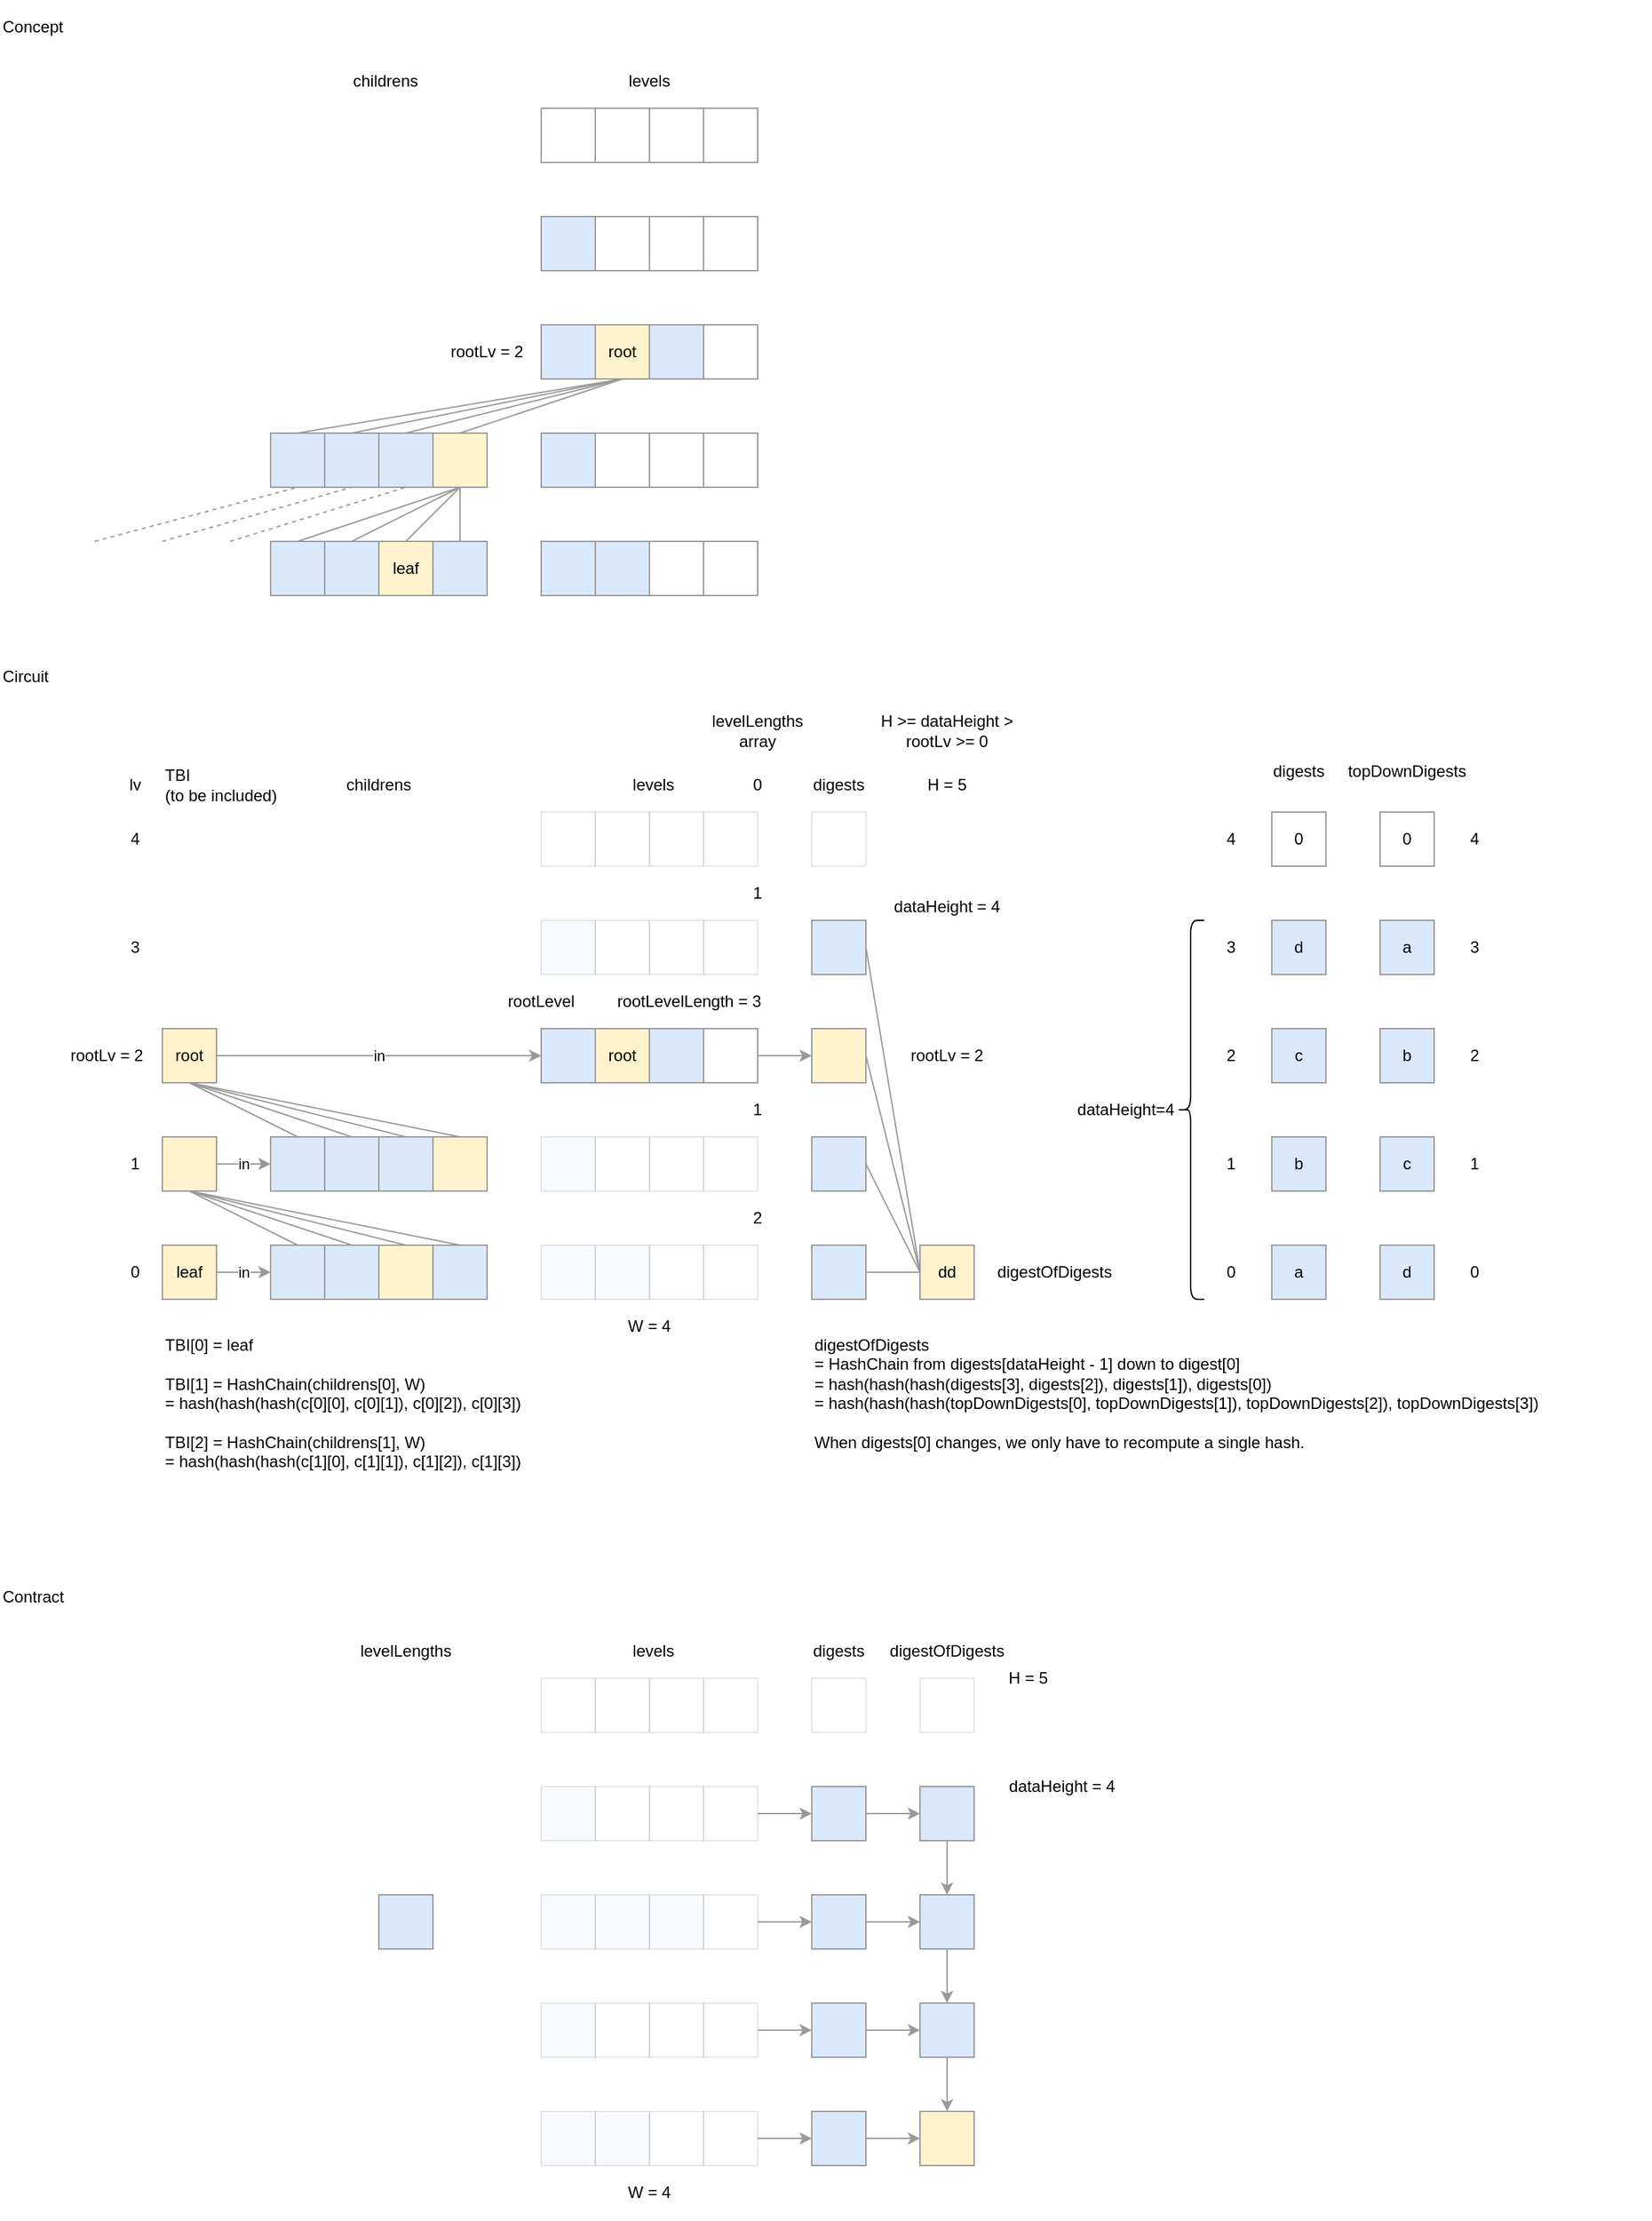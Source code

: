 <mxfile version="20.6.1" type="device" pages="3"><diagram id="dcFKgnT1sXLIIAKAOEcw" name="LazyTower"><mxGraphModel dx="-419" dy="980" grid="1" gridSize="10" guides="1" tooltips="1" connect="1" arrows="1" fold="1" page="0" pageScale="1" pageWidth="827" pageHeight="1169" math="0" shadow="0"><root><mxCell id="0"/><mxCell id="1" parent="0"/><mxCell id="WEsY1yhiJMGk6OJ_sxv6-1" value="" style="rounded=0;whiteSpace=wrap;html=1;strokeColor=#999999;opacity=25;" parent="1" vertex="1"><mxGeometry x="1880" y="240" width="40" height="40" as="geometry"/></mxCell><mxCell id="WEsY1yhiJMGk6OJ_sxv6-2" value="" style="rounded=0;whiteSpace=wrap;html=1;strokeColor=#999999;opacity=25;" parent="1" vertex="1"><mxGeometry x="1920" y="240" width="40" height="40" as="geometry"/></mxCell><mxCell id="WEsY1yhiJMGk6OJ_sxv6-3" value="" style="rounded=0;whiteSpace=wrap;html=1;strokeColor=#999999;opacity=25;" parent="1" vertex="1"><mxGeometry x="1960" y="240" width="40" height="40" as="geometry"/></mxCell><mxCell id="WEsY1yhiJMGk6OJ_sxv6-4" value="" style="rounded=0;whiteSpace=wrap;html=1;strokeColor=#999999;opacity=25;" parent="1" vertex="1"><mxGeometry x="2000" y="240" width="40" height="40" as="geometry"/></mxCell><mxCell id="WEsY1yhiJMGk6OJ_sxv6-5" value="" style="rounded=0;whiteSpace=wrap;html=1;strokeColor=#999999;opacity=25;" parent="1" vertex="1"><mxGeometry x="1920" y="320" width="40" height="40" as="geometry"/></mxCell><mxCell id="WEsY1yhiJMGk6OJ_sxv6-6" value="" style="rounded=0;whiteSpace=wrap;html=1;strokeColor=#999999;opacity=25;" parent="1" vertex="1"><mxGeometry x="1960" y="320" width="40" height="40" as="geometry"/></mxCell><mxCell id="WEsY1yhiJMGk6OJ_sxv6-7" value="" style="rounded=0;whiteSpace=wrap;html=1;strokeColor=#999999;opacity=25;" parent="1" vertex="1"><mxGeometry x="2000" y="320" width="40" height="40" as="geometry"/></mxCell><mxCell id="WEsY1yhiJMGk6OJ_sxv6-8" style="edgeStyle=none;rounded=0;orthogonalLoop=1;jettySize=auto;html=1;exitX=1;exitY=0.5;exitDx=0;exitDy=0;entryX=0;entryY=0.5;entryDx=0;entryDy=0;strokeColor=#999999;endArrow=classic;endFill=1;" parent="1" source="WEsY1yhiJMGk6OJ_sxv6-9" target="WEsY1yhiJMGk6OJ_sxv6-48" edge="1"><mxGeometry relative="1" as="geometry"/></mxCell><mxCell id="WEsY1yhiJMGk6OJ_sxv6-9" value="" style="rounded=0;whiteSpace=wrap;html=1;strokeColor=#999999;" parent="1" vertex="1"><mxGeometry x="2000" y="400" width="40" height="40" as="geometry"/></mxCell><mxCell id="WEsY1yhiJMGk6OJ_sxv6-10" value="" style="rounded=0;whiteSpace=wrap;html=1;strokeColor=#999999;opacity=25;" parent="1" vertex="1"><mxGeometry x="1920" y="480" width="40" height="40" as="geometry"/></mxCell><mxCell id="WEsY1yhiJMGk6OJ_sxv6-11" value="" style="rounded=0;whiteSpace=wrap;html=1;strokeColor=#999999;opacity=25;" parent="1" vertex="1"><mxGeometry x="1960" y="480" width="40" height="40" as="geometry"/></mxCell><mxCell id="WEsY1yhiJMGk6OJ_sxv6-12" value="" style="rounded=0;whiteSpace=wrap;html=1;strokeColor=#999999;opacity=25;" parent="1" vertex="1"><mxGeometry x="2000" y="480" width="40" height="40" as="geometry"/></mxCell><mxCell id="WEsY1yhiJMGk6OJ_sxv6-13" value="" style="rounded=0;whiteSpace=wrap;html=1;strokeColor=#999999;opacity=25;" parent="1" vertex="1"><mxGeometry x="1960" y="560" width="40" height="40" as="geometry"/></mxCell><mxCell id="WEsY1yhiJMGk6OJ_sxv6-14" value="" style="rounded=0;whiteSpace=wrap;html=1;strokeColor=#999999;opacity=25;" parent="1" vertex="1"><mxGeometry x="2000" y="560" width="40" height="40" as="geometry"/></mxCell><mxCell id="WEsY1yhiJMGk6OJ_sxv6-15" value="levels" style="text;html=1;strokeColor=none;fillColor=none;align=center;verticalAlign=middle;whiteSpace=wrap;rounded=0;" parent="1" vertex="1"><mxGeometry x="1932.5" y="200" width="60" height="40" as="geometry"/></mxCell><mxCell id="WEsY1yhiJMGk6OJ_sxv6-16" value="" style="rounded=0;whiteSpace=wrap;html=1;fillColor=#dae8fc;strokeColor=#999999;" parent="1" vertex="1"><mxGeometry x="1880" y="400" width="40" height="40" as="geometry"/></mxCell><mxCell id="WEsY1yhiJMGk6OJ_sxv6-17" value="" style="rounded=0;whiteSpace=wrap;html=1;fillColor=#dae8fc;strokeColor=#999999;" parent="1" vertex="1"><mxGeometry x="1960" y="400" width="40" height="40" as="geometry"/></mxCell><mxCell id="WEsY1yhiJMGk6OJ_sxv6-18" value="" style="rounded=0;whiteSpace=wrap;html=1;fillColor=#dae8fc;strokeColor=#999999;opacity=25;" parent="1" vertex="1"><mxGeometry x="1880" y="480" width="40" height="40" as="geometry"/></mxCell><mxCell id="WEsY1yhiJMGk6OJ_sxv6-19" value="" style="rounded=0;whiteSpace=wrap;html=1;fillColor=#dae8fc;strokeColor=#999999;opacity=25;" parent="1" vertex="1"><mxGeometry x="1880" y="560" width="40" height="40" as="geometry"/></mxCell><mxCell id="WEsY1yhiJMGk6OJ_sxv6-20" value="" style="rounded=0;whiteSpace=wrap;html=1;fillColor=#dae8fc;strokeColor=#999999;opacity=25;" parent="1" vertex="1"><mxGeometry x="1920" y="560" width="40" height="40" as="geometry"/></mxCell><mxCell id="WEsY1yhiJMGk6OJ_sxv6-21" value="root" style="rounded=0;whiteSpace=wrap;html=1;fillColor=#fff2cc;strokeColor=#999999;" parent="1" vertex="1"><mxGeometry x="1920" y="400" width="40" height="40" as="geometry"/></mxCell><mxCell id="WEsY1yhiJMGk6OJ_sxv6-22" value="rootLevelLength = 3" style="text;html=1;strokeColor=none;fillColor=none;align=center;verticalAlign=middle;whiteSpace=wrap;rounded=0;" parent="1" vertex="1"><mxGeometry x="1930" y="360" width="118.75" height="40" as="geometry"/></mxCell><mxCell id="WEsY1yhiJMGk6OJ_sxv6-23" value="" style="rounded=0;whiteSpace=wrap;html=1;fillColor=#dae8fc;strokeColor=#999999;opacity=25;" parent="1" vertex="1"><mxGeometry x="1880" y="320" width="40" height="40" as="geometry"/></mxCell><mxCell id="WEsY1yhiJMGk6OJ_sxv6-24" value="" style="rounded=0;whiteSpace=wrap;html=1;strokeColor=#999999;fillColor=#dae8fc;" parent="1" vertex="1"><mxGeometry x="1680" y="560" width="40" height="40" as="geometry"/></mxCell><mxCell id="WEsY1yhiJMGk6OJ_sxv6-25" value="" style="rounded=0;whiteSpace=wrap;html=1;strokeColor=#999999;fillColor=#dae8fc;" parent="1" vertex="1"><mxGeometry x="1720" y="560" width="40" height="40" as="geometry"/></mxCell><mxCell id="WEsY1yhiJMGk6OJ_sxv6-26" value="" style="rounded=0;whiteSpace=wrap;html=1;strokeColor=#999999;fillColor=#FFF2CC;" parent="1" vertex="1"><mxGeometry x="1760" y="560" width="40" height="40" as="geometry"/></mxCell><mxCell id="WEsY1yhiJMGk6OJ_sxv6-27" value="childrens" style="text;html=1;strokeColor=none;fillColor=none;align=center;verticalAlign=middle;whiteSpace=wrap;rounded=0;" parent="1" vertex="1"><mxGeometry x="1720" y="200" width="80" height="40" as="geometry"/></mxCell><mxCell id="WEsY1yhiJMGk6OJ_sxv6-28" value="in" style="edgeStyle=orthogonalEdgeStyle;rounded=0;orthogonalLoop=1;jettySize=auto;html=1;exitX=1;exitY=0.5;exitDx=0;exitDy=0;entryX=0;entryY=0.5;entryDx=0;entryDy=0;strokeColor=#999999;" parent="1" source="WEsY1yhiJMGk6OJ_sxv6-29" target="WEsY1yhiJMGk6OJ_sxv6-37" edge="1"><mxGeometry relative="1" as="geometry"/></mxCell><mxCell id="WEsY1yhiJMGk6OJ_sxv6-29" value="" style="rounded=0;whiteSpace=wrap;html=1;fillColor=#fff2cc;strokeColor=#999999;" parent="1" vertex="1"><mxGeometry x="1600" y="480" width="40" height="40" as="geometry"/></mxCell><mxCell id="WEsY1yhiJMGk6OJ_sxv6-30" value="" style="rounded=0;whiteSpace=wrap;html=1;strokeColor=#999999;fillColor=#dae8fc;" parent="1" vertex="1"><mxGeometry x="1800" y="560" width="40" height="40" as="geometry"/></mxCell><mxCell id="WEsY1yhiJMGk6OJ_sxv6-31" value="" style="endArrow=none;html=1;rounded=0;strokeColor=#999999;exitX=0.5;exitY=0;exitDx=0;exitDy=0;entryX=0.5;entryY=1;entryDx=0;entryDy=0;" parent="1" source="WEsY1yhiJMGk6OJ_sxv6-24" target="WEsY1yhiJMGk6OJ_sxv6-29" edge="1"><mxGeometry width="50" height="50" relative="1" as="geometry"><mxPoint x="1639.35" y="590" as="sourcePoint"/><mxPoint x="1639.35" y="550" as="targetPoint"/></mxGeometry></mxCell><mxCell id="WEsY1yhiJMGk6OJ_sxv6-32" value="" style="endArrow=none;html=1;rounded=0;strokeColor=#999999;exitX=0.5;exitY=0;exitDx=0;exitDy=0;" parent="1" source="WEsY1yhiJMGk6OJ_sxv6-25" edge="1"><mxGeometry width="50" height="50" relative="1" as="geometry"><mxPoint x="1659.35" y="610" as="sourcePoint"/><mxPoint x="1620" y="520" as="targetPoint"/></mxGeometry></mxCell><mxCell id="WEsY1yhiJMGk6OJ_sxv6-33" value="" style="endArrow=none;html=1;rounded=0;strokeColor=#999999;exitX=0.5;exitY=0;exitDx=0;exitDy=0;" parent="1" source="WEsY1yhiJMGk6OJ_sxv6-30" edge="1"><mxGeometry width="50" height="50" relative="1" as="geometry"><mxPoint x="1669.35" y="620" as="sourcePoint"/><mxPoint x="1620" y="520" as="targetPoint"/></mxGeometry></mxCell><mxCell id="WEsY1yhiJMGk6OJ_sxv6-34" value="" style="endArrow=none;html=1;rounded=0;strokeColor=#999999;exitX=0.5;exitY=0;exitDx=0;exitDy=0;entryX=0.5;entryY=1;entryDx=0;entryDy=0;" parent="1" source="WEsY1yhiJMGk6OJ_sxv6-26" target="WEsY1yhiJMGk6OJ_sxv6-29" edge="1"><mxGeometry width="50" height="50" relative="1" as="geometry"><mxPoint x="1679.35" y="630" as="sourcePoint"/><mxPoint x="1679.35" y="590" as="targetPoint"/></mxGeometry></mxCell><mxCell id="WEsY1yhiJMGk6OJ_sxv6-35" value="in" style="edgeStyle=orthogonalEdgeStyle;rounded=0;orthogonalLoop=1;jettySize=auto;html=1;exitX=1;exitY=0.5;exitDx=0;exitDy=0;entryX=0;entryY=0.5;entryDx=0;entryDy=0;strokeColor=#999999;" parent="1" source="WEsY1yhiJMGk6OJ_sxv6-36" target="WEsY1yhiJMGk6OJ_sxv6-24" edge="1"><mxGeometry relative="1" as="geometry"/></mxCell><mxCell id="WEsY1yhiJMGk6OJ_sxv6-36" value="leaf" style="rounded=0;whiteSpace=wrap;html=1;fillColor=#FFF2CC;strokeColor=#999999;" parent="1" vertex="1"><mxGeometry x="1600" y="560" width="40" height="40" as="geometry"/></mxCell><mxCell id="WEsY1yhiJMGk6OJ_sxv6-37" value="" style="rounded=0;whiteSpace=wrap;html=1;strokeColor=#999999;fillColor=#dae8fc;" parent="1" vertex="1"><mxGeometry x="1680" y="480" width="40" height="40" as="geometry"/></mxCell><mxCell id="WEsY1yhiJMGk6OJ_sxv6-38" value="" style="rounded=0;whiteSpace=wrap;html=1;strokeColor=#999999;fillColor=#dae8fc;" parent="1" vertex="1"><mxGeometry x="1720" y="480" width="40" height="40" as="geometry"/></mxCell><mxCell id="WEsY1yhiJMGk6OJ_sxv6-39" value="" style="rounded=0;whiteSpace=wrap;html=1;strokeColor=#999999;fillColor=#dae8fc;" parent="1" vertex="1"><mxGeometry x="1760" y="480" width="40" height="40" as="geometry"/></mxCell><mxCell id="WEsY1yhiJMGk6OJ_sxv6-40" value="in" style="edgeStyle=orthogonalEdgeStyle;rounded=0;orthogonalLoop=1;jettySize=auto;html=1;exitX=1;exitY=0.5;exitDx=0;exitDy=0;strokeColor=#999999;entryX=0;entryY=0.5;entryDx=0;entryDy=0;" parent="1" source="WEsY1yhiJMGk6OJ_sxv6-41" target="WEsY1yhiJMGk6OJ_sxv6-16" edge="1"><mxGeometry relative="1" as="geometry"><mxPoint x="1730" y="320" as="targetPoint"/></mxGeometry></mxCell><mxCell id="WEsY1yhiJMGk6OJ_sxv6-41" value="root" style="rounded=0;whiteSpace=wrap;html=1;fillColor=#fff2cc;strokeColor=#999999;" parent="1" vertex="1"><mxGeometry x="1600" y="400" width="40" height="40" as="geometry"/></mxCell><mxCell id="WEsY1yhiJMGk6OJ_sxv6-42" value="" style="rounded=0;whiteSpace=wrap;html=1;strokeColor=#999999;fillColor=#FFF2CC;" parent="1" vertex="1"><mxGeometry x="1800" y="480" width="40" height="40" as="geometry"/></mxCell><mxCell id="WEsY1yhiJMGk6OJ_sxv6-43" value="" style="endArrow=none;html=1;rounded=0;strokeColor=#999999;exitX=0.5;exitY=0;exitDx=0;exitDy=0;entryX=0.5;entryY=1;entryDx=0;entryDy=0;" parent="1" source="WEsY1yhiJMGk6OJ_sxv6-37" target="WEsY1yhiJMGk6OJ_sxv6-41" edge="1"><mxGeometry width="50" height="50" relative="1" as="geometry"><mxPoint x="1639.35" y="510" as="sourcePoint"/><mxPoint x="1639.35" y="470" as="targetPoint"/></mxGeometry></mxCell><mxCell id="WEsY1yhiJMGk6OJ_sxv6-44" value="" style="endArrow=none;html=1;rounded=0;strokeColor=#999999;exitX=0.5;exitY=0;exitDx=0;exitDy=0;" parent="1" source="WEsY1yhiJMGk6OJ_sxv6-38" edge="1"><mxGeometry width="50" height="50" relative="1" as="geometry"><mxPoint x="1659.35" y="530" as="sourcePoint"/><mxPoint x="1620" y="440" as="targetPoint"/></mxGeometry></mxCell><mxCell id="WEsY1yhiJMGk6OJ_sxv6-45" value="" style="endArrow=none;html=1;rounded=0;strokeColor=#999999;exitX=0.5;exitY=0;exitDx=0;exitDy=0;" parent="1" source="WEsY1yhiJMGk6OJ_sxv6-42" edge="1"><mxGeometry width="50" height="50" relative="1" as="geometry"><mxPoint x="1669.35" y="540" as="sourcePoint"/><mxPoint x="1620" y="440" as="targetPoint"/></mxGeometry></mxCell><mxCell id="WEsY1yhiJMGk6OJ_sxv6-46" value="" style="endArrow=none;html=1;rounded=0;strokeColor=#999999;exitX=0.5;exitY=0;exitDx=0;exitDy=0;entryX=0.5;entryY=1;entryDx=0;entryDy=0;" parent="1" source="WEsY1yhiJMGk6OJ_sxv6-39" target="WEsY1yhiJMGk6OJ_sxv6-41" edge="1"><mxGeometry width="50" height="50" relative="1" as="geometry"><mxPoint x="1679.35" y="550" as="sourcePoint"/><mxPoint x="1679.35" y="510" as="targetPoint"/></mxGeometry></mxCell><mxCell id="WEsY1yhiJMGk6OJ_sxv6-47" value="TBI&lt;br&gt;(to be included)" style="text;html=1;strokeColor=none;fillColor=none;align=left;verticalAlign=middle;whiteSpace=wrap;rounded=0;" parent="1" vertex="1"><mxGeometry x="1600" y="200" width="110" height="40" as="geometry"/></mxCell><mxCell id="WEsY1yhiJMGk6OJ_sxv6-48" value="" style="rounded=0;whiteSpace=wrap;html=1;fillColor=#fff2cc;strokeColor=#999999;" parent="1" vertex="1"><mxGeometry x="2080" y="400" width="40" height="40" as="geometry"/></mxCell><mxCell id="WEsY1yhiJMGk6OJ_sxv6-49" style="rounded=0;orthogonalLoop=1;jettySize=auto;html=1;exitX=1;exitY=0.5;exitDx=0;exitDy=0;entryX=0;entryY=0.5;entryDx=0;entryDy=0;strokeColor=#999999;endArrow=none;endFill=0;" parent="1" source="WEsY1yhiJMGk6OJ_sxv6-50" target="WEsY1yhiJMGk6OJ_sxv6-54" edge="1"><mxGeometry relative="1" as="geometry"/></mxCell><mxCell id="WEsY1yhiJMGk6OJ_sxv6-50" value="" style="rounded=0;whiteSpace=wrap;html=1;fillColor=#DAE8FC;strokeColor=#999999;" parent="1" vertex="1"><mxGeometry x="2080" y="320" width="40" height="40" as="geometry"/></mxCell><mxCell id="WEsY1yhiJMGk6OJ_sxv6-51" value="" style="rounded=0;whiteSpace=wrap;html=1;fillColor=#DAE8FC;strokeColor=#999999;" parent="1" vertex="1"><mxGeometry x="2080" y="480" width="40" height="40" as="geometry"/></mxCell><mxCell id="WEsY1yhiJMGk6OJ_sxv6-52" value="" style="rounded=0;whiteSpace=wrap;html=1;fillColor=#DAE8FC;strokeColor=#999999;" parent="1" vertex="1"><mxGeometry x="2080" y="560" width="40" height="40" as="geometry"/></mxCell><mxCell id="WEsY1yhiJMGk6OJ_sxv6-53" value="digests" style="text;html=1;strokeColor=none;fillColor=none;align=center;verticalAlign=middle;whiteSpace=wrap;rounded=0;" parent="1" vertex="1"><mxGeometry x="2065" y="200" width="70" height="40" as="geometry"/></mxCell><mxCell id="WEsY1yhiJMGk6OJ_sxv6-54" value="dd" style="rounded=0;whiteSpace=wrap;html=1;fillColor=#fff2cc;strokeColor=#999999;" parent="1" vertex="1"><mxGeometry x="2160" y="560" width="40" height="40" as="geometry"/></mxCell><mxCell id="WEsY1yhiJMGk6OJ_sxv6-55" value="dataHeight = 4" style="text;html=1;strokeColor=none;fillColor=none;align=center;verticalAlign=middle;whiteSpace=wrap;rounded=0;" parent="1" vertex="1"><mxGeometry x="2135" y="290" width="90" height="40" as="geometry"/></mxCell><mxCell id="WEsY1yhiJMGk6OJ_sxv6-56" style="rounded=0;orthogonalLoop=1;jettySize=auto;html=1;exitX=1;exitY=0.5;exitDx=0;exitDy=0;entryX=0;entryY=0.5;entryDx=0;entryDy=0;strokeColor=#999999;endArrow=none;endFill=0;" parent="1" source="WEsY1yhiJMGk6OJ_sxv6-48" target="WEsY1yhiJMGk6OJ_sxv6-54" edge="1"><mxGeometry relative="1" as="geometry"><mxPoint x="2130" y="350" as="sourcePoint"/><mxPoint x="2170" y="590" as="targetPoint"/></mxGeometry></mxCell><mxCell id="WEsY1yhiJMGk6OJ_sxv6-57" style="rounded=0;orthogonalLoop=1;jettySize=auto;html=1;exitX=1;exitY=0.5;exitDx=0;exitDy=0;entryX=0;entryY=0.5;entryDx=0;entryDy=0;strokeColor=#999999;endArrow=none;endFill=0;" parent="1" source="WEsY1yhiJMGk6OJ_sxv6-51" target="WEsY1yhiJMGk6OJ_sxv6-54" edge="1"><mxGeometry relative="1" as="geometry"><mxPoint x="2140" y="360" as="sourcePoint"/><mxPoint x="2180" y="600" as="targetPoint"/></mxGeometry></mxCell><mxCell id="WEsY1yhiJMGk6OJ_sxv6-58" style="rounded=0;orthogonalLoop=1;jettySize=auto;html=1;exitX=1;exitY=0.5;exitDx=0;exitDy=0;entryX=0;entryY=0.5;entryDx=0;entryDy=0;strokeColor=#999999;endArrow=none;endFill=0;" parent="1" source="WEsY1yhiJMGk6OJ_sxv6-52" target="WEsY1yhiJMGk6OJ_sxv6-54" edge="1"><mxGeometry relative="1" as="geometry"><mxPoint x="2150" y="370" as="sourcePoint"/><mxPoint x="2190" y="610" as="targetPoint"/></mxGeometry></mxCell><mxCell id="WEsY1yhiJMGk6OJ_sxv6-59" value="rootLv = 2" style="text;html=1;strokeColor=none;fillColor=none;align=center;verticalAlign=middle;whiteSpace=wrap;rounded=0;" parent="1" vertex="1"><mxGeometry x="1530" y="400" width="57.5" height="40" as="geometry"/></mxCell><mxCell id="WEsY1yhiJMGk6OJ_sxv6-60" value="H = 5" style="text;html=1;strokeColor=none;fillColor=none;align=center;verticalAlign=middle;whiteSpace=wrap;rounded=0;" parent="1" vertex="1"><mxGeometry x="2160" y="200" width="40" height="40" as="geometry"/></mxCell><mxCell id="WEsY1yhiJMGk6OJ_sxv6-61" value="W = 4" style="text;html=1;strokeColor=none;fillColor=none;align=center;verticalAlign=middle;whiteSpace=wrap;rounded=0;" parent="1" vertex="1"><mxGeometry x="1940" y="600" width="40" height="40" as="geometry"/></mxCell><mxCell id="WEsY1yhiJMGk6OJ_sxv6-62" value="" style="rounded=0;whiteSpace=wrap;html=1;strokeColor=#999999;opacity=25;" parent="1" vertex="1"><mxGeometry x="2080" y="240" width="40" height="40" as="geometry"/></mxCell><mxCell id="WEsY1yhiJMGk6OJ_sxv6-63" value="H &amp;gt;= dataHeight &amp;gt; rootLv &amp;gt;= 0" style="text;html=1;strokeColor=none;fillColor=none;align=center;verticalAlign=middle;whiteSpace=wrap;rounded=0;" parent="1" vertex="1"><mxGeometry x="2120" y="160" width="120" height="40" as="geometry"/></mxCell><mxCell id="WEsY1yhiJMGk6OJ_sxv6-64" value="0" style="text;html=1;strokeColor=none;fillColor=none;align=center;verticalAlign=middle;whiteSpace=wrap;rounded=0;" parent="1" vertex="1"><mxGeometry x="2020" y="200" width="40" height="40" as="geometry"/></mxCell><mxCell id="WEsY1yhiJMGk6OJ_sxv6-65" value="1" style="text;html=1;strokeColor=none;fillColor=none;align=center;verticalAlign=middle;whiteSpace=wrap;rounded=0;" parent="1" vertex="1"><mxGeometry x="2020" y="280" width="40" height="40" as="geometry"/></mxCell><mxCell id="WEsY1yhiJMGk6OJ_sxv6-66" value="1" style="text;html=1;strokeColor=none;fillColor=none;align=center;verticalAlign=middle;whiteSpace=wrap;rounded=0;" parent="1" vertex="1"><mxGeometry x="2020" y="440" width="40" height="40" as="geometry"/></mxCell><mxCell id="WEsY1yhiJMGk6OJ_sxv6-67" value="2" style="text;html=1;strokeColor=none;fillColor=none;align=center;verticalAlign=middle;whiteSpace=wrap;rounded=0;" parent="1" vertex="1"><mxGeometry x="2020" y="520" width="40" height="40" as="geometry"/></mxCell><mxCell id="WEsY1yhiJMGk6OJ_sxv6-68" value="levelLengths&lt;br&gt;array" style="text;html=1;strokeColor=none;fillColor=none;align=center;verticalAlign=middle;whiteSpace=wrap;rounded=0;" parent="1" vertex="1"><mxGeometry x="1995" y="160" width="90" height="40" as="geometry"/></mxCell><mxCell id="WEsY1yhiJMGk6OJ_sxv6-69" value="lv" style="text;html=1;strokeColor=none;fillColor=none;align=center;verticalAlign=middle;whiteSpace=wrap;rounded=0;" parent="1" vertex="1"><mxGeometry x="1560" y="200" width="40" height="40" as="geometry"/></mxCell><mxCell id="WEsY1yhiJMGk6OJ_sxv6-70" value="4" style="text;html=1;strokeColor=none;fillColor=none;align=center;verticalAlign=middle;whiteSpace=wrap;rounded=0;" parent="1" vertex="1"><mxGeometry x="1560" y="240" width="40" height="40" as="geometry"/></mxCell><mxCell id="WEsY1yhiJMGk6OJ_sxv6-71" value="3" style="text;html=1;strokeColor=none;fillColor=none;align=center;verticalAlign=middle;whiteSpace=wrap;rounded=0;" parent="1" vertex="1"><mxGeometry x="1560" y="320" width="40" height="40" as="geometry"/></mxCell><mxCell id="WEsY1yhiJMGk6OJ_sxv6-72" value="1" style="text;html=1;strokeColor=none;fillColor=none;align=center;verticalAlign=middle;whiteSpace=wrap;rounded=0;" parent="1" vertex="1"><mxGeometry x="1560" y="480" width="40" height="40" as="geometry"/></mxCell><mxCell id="WEsY1yhiJMGk6OJ_sxv6-73" value="0" style="text;html=1;strokeColor=none;fillColor=none;align=center;verticalAlign=middle;whiteSpace=wrap;rounded=0;" parent="1" vertex="1"><mxGeometry x="1560" y="560" width="40" height="40" as="geometry"/></mxCell><mxCell id="WEsY1yhiJMGk6OJ_sxv6-74" value="rootLv = 2" style="text;html=1;strokeColor=none;fillColor=none;align=center;verticalAlign=middle;whiteSpace=wrap;rounded=0;" parent="1" vertex="1"><mxGeometry x="2151.25" y="400" width="57.5" height="40" as="geometry"/></mxCell><mxCell id="WEsY1yhiJMGk6OJ_sxv6-75" value="Circuit" style="text;html=1;strokeColor=none;fillColor=none;align=left;verticalAlign=middle;whiteSpace=wrap;rounded=0;" parent="1" vertex="1"><mxGeometry x="1480" y="120" width="70" height="40" as="geometry"/></mxCell><mxCell id="WEsY1yhiJMGk6OJ_sxv6-76" value="rootLevel" style="text;html=1;strokeColor=none;fillColor=none;align=center;verticalAlign=middle;whiteSpace=wrap;rounded=0;" parent="1" vertex="1"><mxGeometry x="1860" y="360" width="40" height="40" as="geometry"/></mxCell><mxCell id="WEsY1yhiJMGk6OJ_sxv6-77" value="TBI[0] = leaf&lt;br&gt;&lt;br&gt;TBI[1] = HashChain(childrens[0], W)&lt;br&gt;= hash(hash(hash(c[0][0], c[0][1]), c[0][2]), c[0][3])&lt;br&gt;&lt;br&gt;TBI[2] = HashChain(childrens[1], W)&lt;br&gt;= hash(hash(hash(c[1][0], c[1][1]), c[1][2]), c[1][3])" style="text;html=1;strokeColor=none;fillColor=none;align=left;verticalAlign=top;whiteSpace=wrap;rounded=0;" parent="1" vertex="1"><mxGeometry x="1600" y="620" width="278.75" height="110" as="geometry"/></mxCell><mxCell id="WEsY1yhiJMGk6OJ_sxv6-78" value="digestOfDigests&lt;br&gt;= HashChain from digests[dataHeight - 1] down to digest[0]&lt;br&gt;= hash(hash(hash(digests[3], digests[2]), digests[1]), digests[0])&lt;br&gt;= hash(hash(hash(topDownDigests[0], topDownDigests[1]), topDownDigests[2]), topDownDigests[3])&lt;br&gt;&lt;br&gt;When digests[0] changes, we only have to recompute a single hash." style="text;html=1;strokeColor=none;fillColor=none;align=left;verticalAlign=top;whiteSpace=wrap;rounded=0;spacing=2;spacingTop=0;" parent="1" vertex="1"><mxGeometry x="2080" y="620" width="620" height="110" as="geometry"/></mxCell><mxCell id="WEsY1yhiJMGk6OJ_sxv6-79" value="digestOfDigests" style="text;html=1;strokeColor=none;fillColor=none;align=center;verticalAlign=middle;whiteSpace=wrap;rounded=0;" parent="1" vertex="1"><mxGeometry x="2208.75" y="560" width="101.25" height="40" as="geometry"/></mxCell><mxCell id="WEsY1yhiJMGk6OJ_sxv6-80" value="c" style="rounded=0;whiteSpace=wrap;html=1;fillColor=#DAE8FC;strokeColor=#999999;" parent="1" vertex="1"><mxGeometry x="2420" y="400" width="40" height="40" as="geometry"/></mxCell><mxCell id="WEsY1yhiJMGk6OJ_sxv6-81" value="d" style="rounded=0;whiteSpace=wrap;html=1;fillColor=#DAE8FC;strokeColor=#999999;" parent="1" vertex="1"><mxGeometry x="2420" y="320" width="40" height="40" as="geometry"/></mxCell><mxCell id="WEsY1yhiJMGk6OJ_sxv6-82" value="b" style="rounded=0;whiteSpace=wrap;html=1;fillColor=#DAE8FC;strokeColor=#999999;" parent="1" vertex="1"><mxGeometry x="2420" y="480" width="40" height="40" as="geometry"/></mxCell><mxCell id="WEsY1yhiJMGk6OJ_sxv6-83" value="a" style="rounded=0;whiteSpace=wrap;html=1;fillColor=#DAE8FC;strokeColor=#999999;" parent="1" vertex="1"><mxGeometry x="2420" y="560" width="40" height="40" as="geometry"/></mxCell><mxCell id="WEsY1yhiJMGk6OJ_sxv6-84" value="0" style="rounded=0;whiteSpace=wrap;html=1;fillColor=none;strokeColor=#999999;" parent="1" vertex="1"><mxGeometry x="2420" y="240" width="40" height="40" as="geometry"/></mxCell><mxCell id="WEsY1yhiJMGk6OJ_sxv6-85" value="dataHeight=4" style="shape=curlyBracket;whiteSpace=wrap;html=1;rounded=1;labelPosition=left;verticalLabelPosition=middle;align=right;verticalAlign=middle;" parent="1" vertex="1"><mxGeometry x="2350" y="320" width="20" height="280" as="geometry"/></mxCell><mxCell id="WEsY1yhiJMGk6OJ_sxv6-86" value="b" style="rounded=0;whiteSpace=wrap;html=1;fillColor=#DAE8FC;strokeColor=#999999;" parent="1" vertex="1"><mxGeometry x="2500" y="400" width="40" height="40" as="geometry"/></mxCell><mxCell id="WEsY1yhiJMGk6OJ_sxv6-87" value="a" style="rounded=0;whiteSpace=wrap;html=1;fillColor=#DAE8FC;strokeColor=#999999;" parent="1" vertex="1"><mxGeometry x="2500" y="320" width="40" height="40" as="geometry"/></mxCell><mxCell id="WEsY1yhiJMGk6OJ_sxv6-88" value="c" style="rounded=0;whiteSpace=wrap;html=1;fillColor=#DAE8FC;strokeColor=#999999;" parent="1" vertex="1"><mxGeometry x="2500" y="480" width="40" height="40" as="geometry"/></mxCell><mxCell id="WEsY1yhiJMGk6OJ_sxv6-89" value="d" style="rounded=0;whiteSpace=wrap;html=1;fillColor=#DAE8FC;strokeColor=#999999;" parent="1" vertex="1"><mxGeometry x="2500" y="560" width="40" height="40" as="geometry"/></mxCell><mxCell id="WEsY1yhiJMGk6OJ_sxv6-90" value="0" style="rounded=0;whiteSpace=wrap;html=1;fillColor=none;strokeColor=#999999;" parent="1" vertex="1"><mxGeometry x="2500" y="240" width="40" height="40" as="geometry"/></mxCell><mxCell id="WEsY1yhiJMGk6OJ_sxv6-91" value="4" style="text;html=1;strokeColor=none;fillColor=none;align=center;verticalAlign=middle;whiteSpace=wrap;rounded=0;" parent="1" vertex="1"><mxGeometry x="2370" y="240" width="40" height="40" as="geometry"/></mxCell><mxCell id="WEsY1yhiJMGk6OJ_sxv6-92" value="3" style="text;html=1;strokeColor=none;fillColor=none;align=center;verticalAlign=middle;whiteSpace=wrap;rounded=0;" parent="1" vertex="1"><mxGeometry x="2370" y="320" width="40" height="40" as="geometry"/></mxCell><mxCell id="WEsY1yhiJMGk6OJ_sxv6-93" value="1" style="text;html=1;strokeColor=none;fillColor=none;align=center;verticalAlign=middle;whiteSpace=wrap;rounded=0;" parent="1" vertex="1"><mxGeometry x="2370" y="480" width="40" height="40" as="geometry"/></mxCell><mxCell id="WEsY1yhiJMGk6OJ_sxv6-94" value="0" style="text;html=1;strokeColor=none;fillColor=none;align=center;verticalAlign=middle;whiteSpace=wrap;rounded=0;" parent="1" vertex="1"><mxGeometry x="2370" y="560" width="40" height="40" as="geometry"/></mxCell><mxCell id="WEsY1yhiJMGk6OJ_sxv6-95" value="2" style="text;html=1;strokeColor=none;fillColor=none;align=center;verticalAlign=middle;whiteSpace=wrap;rounded=0;" parent="1" vertex="1"><mxGeometry x="2370" y="400" width="40" height="40" as="geometry"/></mxCell><mxCell id="WEsY1yhiJMGk6OJ_sxv6-96" value="4" style="text;html=1;strokeColor=none;fillColor=none;align=center;verticalAlign=middle;whiteSpace=wrap;rounded=0;" parent="1" vertex="1"><mxGeometry x="2550" y="240" width="40" height="40" as="geometry"/></mxCell><mxCell id="WEsY1yhiJMGk6OJ_sxv6-97" value="3" style="text;html=1;strokeColor=none;fillColor=none;align=center;verticalAlign=middle;whiteSpace=wrap;rounded=0;" parent="1" vertex="1"><mxGeometry x="2550" y="320" width="40" height="40" as="geometry"/></mxCell><mxCell id="WEsY1yhiJMGk6OJ_sxv6-98" value="1" style="text;html=1;strokeColor=none;fillColor=none;align=center;verticalAlign=middle;whiteSpace=wrap;rounded=0;" parent="1" vertex="1"><mxGeometry x="2550" y="480" width="40" height="40" as="geometry"/></mxCell><mxCell id="WEsY1yhiJMGk6OJ_sxv6-99" value="0" style="text;html=1;strokeColor=none;fillColor=none;align=center;verticalAlign=middle;whiteSpace=wrap;rounded=0;" parent="1" vertex="1"><mxGeometry x="2550" y="560" width="40" height="40" as="geometry"/></mxCell><mxCell id="WEsY1yhiJMGk6OJ_sxv6-100" value="2" style="text;html=1;strokeColor=none;fillColor=none;align=center;verticalAlign=middle;whiteSpace=wrap;rounded=0;" parent="1" vertex="1"><mxGeometry x="2550" y="400" width="40" height="40" as="geometry"/></mxCell><mxCell id="WEsY1yhiJMGk6OJ_sxv6-101" value="topDownDigests" style="text;html=1;strokeColor=none;fillColor=none;align=center;verticalAlign=middle;whiteSpace=wrap;rounded=0;" parent="1" vertex="1"><mxGeometry x="2485" y="190" width="70" height="40" as="geometry"/></mxCell><mxCell id="WEsY1yhiJMGk6OJ_sxv6-102" value="digests" style="text;html=1;strokeColor=none;fillColor=none;align=center;verticalAlign=middle;whiteSpace=wrap;rounded=0;" parent="1" vertex="1"><mxGeometry x="2405" y="190" width="70" height="40" as="geometry"/></mxCell><mxCell id="WEsY1yhiJMGk6OJ_sxv6-103" value="" style="rounded=0;whiteSpace=wrap;html=1;strokeColor=#999999;fillColor=#dae8fc;" parent="1" vertex="1"><mxGeometry x="1680" y="-40" width="40" height="40" as="geometry"/></mxCell><mxCell id="WEsY1yhiJMGk6OJ_sxv6-104" value="" style="rounded=0;whiteSpace=wrap;html=1;strokeColor=#999999;fillColor=#dae8fc;" parent="1" vertex="1"><mxGeometry x="1720" y="-40" width="40" height="40" as="geometry"/></mxCell><mxCell id="WEsY1yhiJMGk6OJ_sxv6-105" value="" style="rounded=0;whiteSpace=wrap;html=1;strokeColor=#999999;fillColor=#dae8fc;" parent="1" vertex="1"><mxGeometry x="1760" y="-40" width="40" height="40" as="geometry"/></mxCell><mxCell id="WEsY1yhiJMGk6OJ_sxv6-106" value="" style="rounded=0;whiteSpace=wrap;html=1;strokeColor=#999999;" parent="1" vertex="1"><mxGeometry x="1880" y="-280" width="40" height="40" as="geometry"/></mxCell><mxCell id="WEsY1yhiJMGk6OJ_sxv6-107" value="" style="rounded=0;whiteSpace=wrap;html=1;strokeColor=#999999;" parent="1" vertex="1"><mxGeometry x="1920" y="-280" width="40" height="40" as="geometry"/></mxCell><mxCell id="WEsY1yhiJMGk6OJ_sxv6-108" value="" style="rounded=0;whiteSpace=wrap;html=1;strokeColor=#999999;" parent="1" vertex="1"><mxGeometry x="1960" y="-280" width="40" height="40" as="geometry"/></mxCell><mxCell id="WEsY1yhiJMGk6OJ_sxv6-109" value="" style="rounded=0;whiteSpace=wrap;html=1;strokeColor=#999999;" parent="1" vertex="1"><mxGeometry x="2000" y="-280" width="40" height="40" as="geometry"/></mxCell><mxCell id="WEsY1yhiJMGk6OJ_sxv6-110" value="" style="rounded=0;whiteSpace=wrap;html=1;strokeColor=#999999;" parent="1" vertex="1"><mxGeometry x="1920" y="-200" width="40" height="40" as="geometry"/></mxCell><mxCell id="WEsY1yhiJMGk6OJ_sxv6-111" value="" style="rounded=0;whiteSpace=wrap;html=1;strokeColor=#999999;" parent="1" vertex="1"><mxGeometry x="1960" y="-200" width="40" height="40" as="geometry"/></mxCell><mxCell id="WEsY1yhiJMGk6OJ_sxv6-112" value="" style="rounded=0;whiteSpace=wrap;html=1;strokeColor=#999999;" parent="1" vertex="1"><mxGeometry x="2000" y="-200" width="40" height="40" as="geometry"/></mxCell><mxCell id="WEsY1yhiJMGk6OJ_sxv6-113" value="" style="rounded=0;whiteSpace=wrap;html=1;strokeColor=#999999;" parent="1" vertex="1"><mxGeometry x="2000" y="-120" width="40" height="40" as="geometry"/></mxCell><mxCell id="WEsY1yhiJMGk6OJ_sxv6-114" value="" style="rounded=0;whiteSpace=wrap;html=1;strokeColor=#999999;" parent="1" vertex="1"><mxGeometry x="1920" y="-40" width="40" height="40" as="geometry"/></mxCell><mxCell id="WEsY1yhiJMGk6OJ_sxv6-115" value="" style="rounded=0;whiteSpace=wrap;html=1;strokeColor=#999999;" parent="1" vertex="1"><mxGeometry x="1960" y="-40" width="40" height="40" as="geometry"/></mxCell><mxCell id="WEsY1yhiJMGk6OJ_sxv6-116" value="" style="rounded=0;whiteSpace=wrap;html=1;strokeColor=#999999;" parent="1" vertex="1"><mxGeometry x="2000" y="-40" width="40" height="40" as="geometry"/></mxCell><mxCell id="WEsY1yhiJMGk6OJ_sxv6-117" value="" style="rounded=0;whiteSpace=wrap;html=1;strokeColor=#999999;" parent="1" vertex="1"><mxGeometry x="1960" y="40" width="40" height="40" as="geometry"/></mxCell><mxCell id="WEsY1yhiJMGk6OJ_sxv6-118" value="" style="rounded=0;whiteSpace=wrap;html=1;strokeColor=#999999;" parent="1" vertex="1"><mxGeometry x="2000" y="40" width="40" height="40" as="geometry"/></mxCell><mxCell id="WEsY1yhiJMGk6OJ_sxv6-119" value="levels" style="text;html=1;strokeColor=none;fillColor=none;align=center;verticalAlign=middle;whiteSpace=wrap;rounded=0;" parent="1" vertex="1"><mxGeometry x="1930" y="-320" width="60" height="40" as="geometry"/></mxCell><mxCell id="WEsY1yhiJMGk6OJ_sxv6-120" value="" style="rounded=0;whiteSpace=wrap;html=1;fillColor=#dae8fc;strokeColor=#999999;" parent="1" vertex="1"><mxGeometry x="1880" y="-120" width="40" height="40" as="geometry"/></mxCell><mxCell id="WEsY1yhiJMGk6OJ_sxv6-121" value="" style="rounded=0;whiteSpace=wrap;html=1;fillColor=#dae8fc;strokeColor=#999999;" parent="1" vertex="1"><mxGeometry x="1960" y="-120" width="40" height="40" as="geometry"/></mxCell><mxCell id="WEsY1yhiJMGk6OJ_sxv6-122" value="" style="rounded=0;whiteSpace=wrap;html=1;fillColor=#dae8fc;strokeColor=#999999;" parent="1" vertex="1"><mxGeometry x="1880" y="-40" width="40" height="40" as="geometry"/></mxCell><mxCell id="WEsY1yhiJMGk6OJ_sxv6-123" value="" style="rounded=0;whiteSpace=wrap;html=1;fillColor=#dae8fc;strokeColor=#999999;" parent="1" vertex="1"><mxGeometry x="1880" y="40" width="40" height="40" as="geometry"/></mxCell><mxCell id="WEsY1yhiJMGk6OJ_sxv6-124" value="" style="rounded=0;whiteSpace=wrap;html=1;fillColor=#dae8fc;strokeColor=#999999;" parent="1" vertex="1"><mxGeometry x="1920" y="40" width="40" height="40" as="geometry"/></mxCell><mxCell id="WEsY1yhiJMGk6OJ_sxv6-125" value="root" style="rounded=0;whiteSpace=wrap;html=1;fillColor=#fff2cc;strokeColor=#999999;" parent="1" vertex="1"><mxGeometry x="1920" y="-120" width="40" height="40" as="geometry"/></mxCell><mxCell id="WEsY1yhiJMGk6OJ_sxv6-126" value="rootLv = 2" style="text;html=1;strokeColor=none;fillColor=none;align=center;verticalAlign=middle;whiteSpace=wrap;rounded=0;" parent="1" vertex="1"><mxGeometry x="1810" y="-120" width="60" height="40" as="geometry"/></mxCell><mxCell id="WEsY1yhiJMGk6OJ_sxv6-127" value="" style="rounded=0;whiteSpace=wrap;html=1;fillColor=#dae8fc;strokeColor=#999999;" parent="1" vertex="1"><mxGeometry x="1880" y="-200" width="40" height="40" as="geometry"/></mxCell><mxCell id="WEsY1yhiJMGk6OJ_sxv6-128" value="" style="rounded=0;whiteSpace=wrap;html=1;fillColor=#fff2cc;strokeColor=#999999;" parent="1" vertex="1"><mxGeometry x="1800" y="-40" width="40" height="40" as="geometry"/></mxCell><mxCell id="WEsY1yhiJMGk6OJ_sxv6-129" value="" style="endArrow=none;html=1;rounded=0;strokeColor=#999999;exitX=0.5;exitY=0;exitDx=0;exitDy=0;entryX=0.5;entryY=1;entryDx=0;entryDy=0;" parent="1" source="WEsY1yhiJMGk6OJ_sxv6-103" target="WEsY1yhiJMGk6OJ_sxv6-125" edge="1"><mxGeometry width="50" height="50" relative="1" as="geometry"><mxPoint x="1650" y="-120" as="sourcePoint"/><mxPoint x="1700" y="-170" as="targetPoint"/></mxGeometry></mxCell><mxCell id="WEsY1yhiJMGk6OJ_sxv6-130" value="" style="endArrow=none;html=1;rounded=0;strokeColor=#999999;exitX=0.5;exitY=0;exitDx=0;exitDy=0;entryX=0.5;entryY=1;entryDx=0;entryDy=0;" parent="1" source="WEsY1yhiJMGk6OJ_sxv6-104" target="WEsY1yhiJMGk6OJ_sxv6-125" edge="1"><mxGeometry width="50" height="50" relative="1" as="geometry"><mxPoint x="1710" y="-30" as="sourcePoint"/><mxPoint x="1950" y="-70" as="targetPoint"/></mxGeometry></mxCell><mxCell id="WEsY1yhiJMGk6OJ_sxv6-131" value="" style="endArrow=none;html=1;rounded=0;strokeColor=#999999;exitX=0.5;exitY=0;exitDx=0;exitDy=0;" parent="1" source="WEsY1yhiJMGk6OJ_sxv6-105" edge="1"><mxGeometry width="50" height="50" relative="1" as="geometry"><mxPoint x="1720" y="-20" as="sourcePoint"/><mxPoint x="1940" y="-80" as="targetPoint"/></mxGeometry></mxCell><mxCell id="WEsY1yhiJMGk6OJ_sxv6-132" value="" style="endArrow=none;html=1;rounded=0;strokeColor=#999999;exitX=0.5;exitY=0;exitDx=0;exitDy=0;" parent="1" source="WEsY1yhiJMGk6OJ_sxv6-128" edge="1"><mxGeometry width="50" height="50" relative="1" as="geometry"><mxPoint x="1730" y="-10" as="sourcePoint"/><mxPoint x="1940" y="-80" as="targetPoint"/></mxGeometry></mxCell><mxCell id="WEsY1yhiJMGk6OJ_sxv6-133" value="" style="rounded=0;whiteSpace=wrap;html=1;strokeColor=#999999;fillColor=#dae8fc;" parent="1" vertex="1"><mxGeometry x="1680" y="40" width="40" height="40" as="geometry"/></mxCell><mxCell id="WEsY1yhiJMGk6OJ_sxv6-134" value="" style="rounded=0;whiteSpace=wrap;html=1;strokeColor=#999999;fillColor=#dae8fc;" parent="1" vertex="1"><mxGeometry x="1720" y="40" width="40" height="40" as="geometry"/></mxCell><mxCell id="WEsY1yhiJMGk6OJ_sxv6-135" value="" style="rounded=0;whiteSpace=wrap;html=1;strokeColor=#999999;fillColor=#dae8fc;" parent="1" vertex="1"><mxGeometry x="1800" y="40" width="40" height="40" as="geometry"/></mxCell><mxCell id="WEsY1yhiJMGk6OJ_sxv6-136" value="leaf" style="rounded=0;whiteSpace=wrap;html=1;fillColor=#fff2cc;strokeColor=#999999;" parent="1" vertex="1"><mxGeometry x="1760" y="40" width="40" height="40" as="geometry"/></mxCell><mxCell id="WEsY1yhiJMGk6OJ_sxv6-137" value="" style="endArrow=none;html=1;rounded=0;strokeColor=#999999;exitX=0.5;exitY=0;exitDx=0;exitDy=0;entryX=0.5;entryY=1;entryDx=0;entryDy=0;" parent="1" source="WEsY1yhiJMGk6OJ_sxv6-133" target="WEsY1yhiJMGk6OJ_sxv6-128" edge="1"><mxGeometry width="50" height="50" relative="1" as="geometry"><mxPoint x="1830" y="-30" as="sourcePoint"/><mxPoint x="1950" y="-70" as="targetPoint"/></mxGeometry></mxCell><mxCell id="WEsY1yhiJMGk6OJ_sxv6-138" value="" style="endArrow=none;html=1;rounded=0;strokeColor=#999999;exitX=0.5;exitY=0;exitDx=0;exitDy=0;" parent="1" source="WEsY1yhiJMGk6OJ_sxv6-134" edge="1"><mxGeometry width="50" height="50" relative="1" as="geometry"><mxPoint x="1710" y="50" as="sourcePoint"/><mxPoint x="1820" as="targetPoint"/></mxGeometry></mxCell><mxCell id="WEsY1yhiJMGk6OJ_sxv6-139" value="" style="endArrow=none;html=1;rounded=0;strokeColor=#999999;" parent="1" edge="1"><mxGeometry width="50" height="50" relative="1" as="geometry"><mxPoint x="1780" y="40" as="sourcePoint"/><mxPoint x="1820" as="targetPoint"/></mxGeometry></mxCell><mxCell id="WEsY1yhiJMGk6OJ_sxv6-140" value="" style="endArrow=none;html=1;rounded=0;strokeColor=#999999;exitX=0.5;exitY=0;exitDx=0;exitDy=0;entryX=0.5;entryY=1;entryDx=0;entryDy=0;" parent="1" source="WEsY1yhiJMGk6OJ_sxv6-135" target="WEsY1yhiJMGk6OJ_sxv6-128" edge="1"><mxGeometry width="50" height="50" relative="1" as="geometry"><mxPoint x="1730" y="70" as="sourcePoint"/><mxPoint x="1850" y="30" as="targetPoint"/></mxGeometry></mxCell><mxCell id="WEsY1yhiJMGk6OJ_sxv6-141" value="" style="endArrow=none;html=1;rounded=0;strokeColor=#999999;entryX=0.5;entryY=1;entryDx=0;entryDy=0;exitX=0;exitY=0;exitDx=0;exitDy=0;dashed=1;" parent="1" target="WEsY1yhiJMGk6OJ_sxv6-105" edge="1"><mxGeometry width="50" height="50" relative="1" as="geometry"><mxPoint x="1650" y="40" as="sourcePoint"/><mxPoint x="1860" y="40" as="targetPoint"/></mxGeometry></mxCell><mxCell id="WEsY1yhiJMGk6OJ_sxv6-142" value="" style="endArrow=none;html=1;rounded=0;strokeColor=#999999;entryX=0.5;entryY=1;entryDx=0;entryDy=0;exitX=1;exitY=0;exitDx=0;exitDy=0;dashed=1;" parent="1" target="WEsY1yhiJMGk6OJ_sxv6-104" edge="1"><mxGeometry width="50" height="50" relative="1" as="geometry"><mxPoint x="1600" y="40" as="sourcePoint"/><mxPoint x="1870" y="50" as="targetPoint"/></mxGeometry></mxCell><mxCell id="WEsY1yhiJMGk6OJ_sxv6-143" value="" style="endArrow=none;html=1;rounded=0;strokeColor=#999999;entryX=0.5;entryY=1;entryDx=0;entryDy=0;exitX=1;exitY=0;exitDx=0;exitDy=0;dashed=1;" parent="1" target="WEsY1yhiJMGk6OJ_sxv6-103" edge="1"><mxGeometry width="50" height="50" relative="1" as="geometry"><mxPoint x="1550" y="40" as="sourcePoint"/><mxPoint x="1880" y="60" as="targetPoint"/></mxGeometry></mxCell><mxCell id="WEsY1yhiJMGk6OJ_sxv6-144" value="childrens" style="text;html=1;strokeColor=none;fillColor=none;align=center;verticalAlign=middle;whiteSpace=wrap;rounded=0;" parent="1" vertex="1"><mxGeometry x="1730" y="-320" width="70" height="40" as="geometry"/></mxCell><mxCell id="WEsY1yhiJMGk6OJ_sxv6-145" value="Concept" style="text;html=1;strokeColor=none;fillColor=none;align=left;verticalAlign=middle;whiteSpace=wrap;rounded=0;" parent="1" vertex="1"><mxGeometry x="1480" y="-360" width="70" height="40" as="geometry"/></mxCell><mxCell id="WEsY1yhiJMGk6OJ_sxv6-146" value="" style="rounded=0;whiteSpace=wrap;html=1;strokeColor=#999999;opacity=25;" parent="1" vertex="1"><mxGeometry x="1880" y="880" width="40" height="40" as="geometry"/></mxCell><mxCell id="WEsY1yhiJMGk6OJ_sxv6-147" value="" style="rounded=0;whiteSpace=wrap;html=1;strokeColor=#999999;opacity=25;" parent="1" vertex="1"><mxGeometry x="1920" y="880" width="40" height="40" as="geometry"/></mxCell><mxCell id="WEsY1yhiJMGk6OJ_sxv6-148" value="" style="rounded=0;whiteSpace=wrap;html=1;strokeColor=#999999;opacity=25;" parent="1" vertex="1"><mxGeometry x="1960" y="880" width="40" height="40" as="geometry"/></mxCell><mxCell id="WEsY1yhiJMGk6OJ_sxv6-149" value="" style="rounded=0;whiteSpace=wrap;html=1;strokeColor=#999999;opacity=25;" parent="1" vertex="1"><mxGeometry x="2000" y="880" width="40" height="40" as="geometry"/></mxCell><mxCell id="WEsY1yhiJMGk6OJ_sxv6-150" value="" style="rounded=0;whiteSpace=wrap;html=1;strokeColor=#999999;opacity=25;" parent="1" vertex="1"><mxGeometry x="1920" y="960" width="40" height="40" as="geometry"/></mxCell><mxCell id="WEsY1yhiJMGk6OJ_sxv6-151" value="" style="rounded=0;whiteSpace=wrap;html=1;strokeColor=#999999;opacity=25;" parent="1" vertex="1"><mxGeometry x="1960" y="960" width="40" height="40" as="geometry"/></mxCell><mxCell id="WEsY1yhiJMGk6OJ_sxv6-152" value="" style="rounded=0;whiteSpace=wrap;html=1;strokeColor=#999999;opacity=25;" parent="1" vertex="1"><mxGeometry x="2000" y="960" width="40" height="40" as="geometry"/></mxCell><mxCell id="WEsY1yhiJMGk6OJ_sxv6-153" style="edgeStyle=none;rounded=0;orthogonalLoop=1;jettySize=auto;html=1;exitX=1;exitY=0.5;exitDx=0;exitDy=0;entryX=0;entryY=0.5;entryDx=0;entryDy=0;strokeColor=#999999;endArrow=classic;endFill=1;" parent="1" source="WEsY1yhiJMGk6OJ_sxv6-154" target="WEsY1yhiJMGk6OJ_sxv6-167" edge="1"><mxGeometry relative="1" as="geometry"/></mxCell><mxCell id="WEsY1yhiJMGk6OJ_sxv6-154" value="" style="rounded=0;whiteSpace=wrap;html=1;strokeColor=#999999;opacity=25;" parent="1" vertex="1"><mxGeometry x="2000" y="1040" width="40" height="40" as="geometry"/></mxCell><mxCell id="WEsY1yhiJMGk6OJ_sxv6-155" value="" style="rounded=0;whiteSpace=wrap;html=1;strokeColor=#999999;opacity=25;" parent="1" vertex="1"><mxGeometry x="1920" y="1120" width="40" height="40" as="geometry"/></mxCell><mxCell id="WEsY1yhiJMGk6OJ_sxv6-156" value="" style="rounded=0;whiteSpace=wrap;html=1;strokeColor=#999999;opacity=25;" parent="1" vertex="1"><mxGeometry x="1960" y="1120" width="40" height="40" as="geometry"/></mxCell><mxCell id="WEsY1yhiJMGk6OJ_sxv6-157" value="" style="rounded=0;whiteSpace=wrap;html=1;strokeColor=#999999;opacity=25;" parent="1" vertex="1"><mxGeometry x="2000" y="1120" width="40" height="40" as="geometry"/></mxCell><mxCell id="WEsY1yhiJMGk6OJ_sxv6-158" value="" style="rounded=0;whiteSpace=wrap;html=1;strokeColor=#999999;opacity=25;" parent="1" vertex="1"><mxGeometry x="1960" y="1200" width="40" height="40" as="geometry"/></mxCell><mxCell id="WEsY1yhiJMGk6OJ_sxv6-159" value="" style="rounded=0;whiteSpace=wrap;html=1;strokeColor=#999999;opacity=25;" parent="1" vertex="1"><mxGeometry x="2000" y="1200" width="40" height="40" as="geometry"/></mxCell><mxCell id="WEsY1yhiJMGk6OJ_sxv6-160" value="levels" style="text;html=1;strokeColor=none;fillColor=none;align=center;verticalAlign=middle;whiteSpace=wrap;rounded=0;" parent="1" vertex="1"><mxGeometry x="1932.5" y="840" width="60" height="40" as="geometry"/></mxCell><mxCell id="WEsY1yhiJMGk6OJ_sxv6-161" value="" style="rounded=0;whiteSpace=wrap;html=1;fillColor=#dae8fc;strokeColor=#999999;opacity=25;" parent="1" vertex="1"><mxGeometry x="1880" y="1040" width="40" height="40" as="geometry"/></mxCell><mxCell id="WEsY1yhiJMGk6OJ_sxv6-162" value="" style="rounded=0;whiteSpace=wrap;html=1;fillColor=#dae8fc;strokeColor=#999999;opacity=25;" parent="1" vertex="1"><mxGeometry x="1960" y="1040" width="40" height="40" as="geometry"/></mxCell><mxCell id="WEsY1yhiJMGk6OJ_sxv6-163" value="" style="rounded=0;whiteSpace=wrap;html=1;fillColor=#dae8fc;strokeColor=#999999;opacity=25;" parent="1" vertex="1"><mxGeometry x="1880" y="1120" width="40" height="40" as="geometry"/></mxCell><mxCell id="WEsY1yhiJMGk6OJ_sxv6-164" value="" style="rounded=0;whiteSpace=wrap;html=1;fillColor=#dae8fc;strokeColor=#999999;opacity=25;" parent="1" vertex="1"><mxGeometry x="1880" y="1200" width="40" height="40" as="geometry"/></mxCell><mxCell id="WEsY1yhiJMGk6OJ_sxv6-165" value="" style="rounded=0;whiteSpace=wrap;html=1;fillColor=#dae8fc;strokeColor=#999999;opacity=25;" parent="1" vertex="1"><mxGeometry x="1920" y="1200" width="40" height="40" as="geometry"/></mxCell><mxCell id="WEsY1yhiJMGk6OJ_sxv6-166" value="" style="rounded=0;whiteSpace=wrap;html=1;fillColor=#dae8fc;strokeColor=#999999;opacity=25;" parent="1" vertex="1"><mxGeometry x="1880" y="960" width="40" height="40" as="geometry"/></mxCell><mxCell id="WEsY1yhiJMGk6OJ_sxv6-167" value="" style="rounded=0;whiteSpace=wrap;html=1;fillColor=#DAE8FC;strokeColor=#999999;" parent="1" vertex="1"><mxGeometry x="2080" y="1040" width="40" height="40" as="geometry"/></mxCell><mxCell id="WEsY1yhiJMGk6OJ_sxv6-168" style="rounded=0;orthogonalLoop=1;jettySize=auto;html=1;exitX=1;exitY=0.5;exitDx=0;exitDy=0;entryX=0;entryY=0.5;entryDx=0;entryDy=0;strokeColor=#999999;endArrow=classic;endFill=1;" parent="1" source="WEsY1yhiJMGk6OJ_sxv6-169" target="WEsY1yhiJMGk6OJ_sxv6-185" edge="1"><mxGeometry relative="1" as="geometry"/></mxCell><mxCell id="WEsY1yhiJMGk6OJ_sxv6-169" value="" style="rounded=0;whiteSpace=wrap;html=1;fillColor=#DAE8FC;strokeColor=#999999;" parent="1" vertex="1"><mxGeometry x="2080" y="960" width="40" height="40" as="geometry"/></mxCell><mxCell id="WEsY1yhiJMGk6OJ_sxv6-170" value="" style="rounded=0;whiteSpace=wrap;html=1;fillColor=#DAE8FC;strokeColor=#999999;" parent="1" vertex="1"><mxGeometry x="2080" y="1120" width="40" height="40" as="geometry"/></mxCell><mxCell id="WEsY1yhiJMGk6OJ_sxv6-171" value="" style="rounded=0;whiteSpace=wrap;html=1;fillColor=#DAE8FC;strokeColor=#999999;" parent="1" vertex="1"><mxGeometry x="2080" y="1200" width="40" height="40" as="geometry"/></mxCell><mxCell id="WEsY1yhiJMGk6OJ_sxv6-172" value="digests" style="text;html=1;strokeColor=none;fillColor=none;align=center;verticalAlign=middle;whiteSpace=wrap;rounded=0;" parent="1" vertex="1"><mxGeometry x="2065" y="840" width="70" height="40" as="geometry"/></mxCell><mxCell id="WEsY1yhiJMGk6OJ_sxv6-173" value="" style="rounded=0;whiteSpace=wrap;html=1;fillColor=#FFF2CC;strokeColor=#999999;" parent="1" vertex="1"><mxGeometry x="2160" y="1200" width="40" height="40" as="geometry"/></mxCell><mxCell id="WEsY1yhiJMGk6OJ_sxv6-174" value="dataHeight = 4" style="text;html=1;strokeColor=none;fillColor=none;align=center;verticalAlign=middle;whiteSpace=wrap;rounded=0;" parent="1" vertex="1"><mxGeometry x="2220" y="940" width="90" height="40" as="geometry"/></mxCell><mxCell id="WEsY1yhiJMGk6OJ_sxv6-175" style="rounded=0;orthogonalLoop=1;jettySize=auto;html=1;exitX=1;exitY=0.5;exitDx=0;exitDy=0;entryX=0;entryY=0.5;entryDx=0;entryDy=0;strokeColor=#999999;endArrow=classic;endFill=1;" parent="1" source="WEsY1yhiJMGk6OJ_sxv6-167" target="WEsY1yhiJMGk6OJ_sxv6-186" edge="1"><mxGeometry relative="1" as="geometry"><mxPoint x="2130" y="990" as="sourcePoint"/><mxPoint x="2170" y="1230" as="targetPoint"/></mxGeometry></mxCell><mxCell id="WEsY1yhiJMGk6OJ_sxv6-176" style="rounded=0;orthogonalLoop=1;jettySize=auto;html=1;exitX=1;exitY=0.5;exitDx=0;exitDy=0;entryX=0;entryY=0.5;entryDx=0;entryDy=0;strokeColor=#999999;endArrow=classic;endFill=1;" parent="1" source="WEsY1yhiJMGk6OJ_sxv6-170" target="WEsY1yhiJMGk6OJ_sxv6-187" edge="1"><mxGeometry relative="1" as="geometry"><mxPoint x="2140" y="1000" as="sourcePoint"/><mxPoint x="2180" y="1240" as="targetPoint"/></mxGeometry></mxCell><mxCell id="WEsY1yhiJMGk6OJ_sxv6-177" style="rounded=0;orthogonalLoop=1;jettySize=auto;html=1;exitX=1;exitY=0.5;exitDx=0;exitDy=0;entryX=0;entryY=0.5;entryDx=0;entryDy=0;strokeColor=#999999;endArrow=classic;endFill=1;" parent="1" source="WEsY1yhiJMGk6OJ_sxv6-171" target="WEsY1yhiJMGk6OJ_sxv6-173" edge="1"><mxGeometry relative="1" as="geometry"><mxPoint x="2150" y="1010" as="sourcePoint"/><mxPoint x="2190" y="1250" as="targetPoint"/></mxGeometry></mxCell><mxCell id="WEsY1yhiJMGk6OJ_sxv6-178" value="H = 5" style="text;html=1;strokeColor=none;fillColor=none;align=center;verticalAlign=middle;whiteSpace=wrap;rounded=0;" parent="1" vertex="1"><mxGeometry x="2220" y="860" width="40" height="40" as="geometry"/></mxCell><mxCell id="WEsY1yhiJMGk6OJ_sxv6-179" value="W = 4" style="text;html=1;strokeColor=none;fillColor=none;align=center;verticalAlign=middle;whiteSpace=wrap;rounded=0;" parent="1" vertex="1"><mxGeometry x="1940" y="1240" width="40" height="40" as="geometry"/></mxCell><mxCell id="WEsY1yhiJMGk6OJ_sxv6-180" value="" style="rounded=0;whiteSpace=wrap;html=1;strokeColor=#999999;opacity=25;" parent="1" vertex="1"><mxGeometry x="2080" y="880" width="40" height="40" as="geometry"/></mxCell><mxCell id="WEsY1yhiJMGk6OJ_sxv6-181" value="" style="rounded=0;whiteSpace=wrap;html=1;fillColor=#dae8fc;strokeColor=#999999;opacity=25;" parent="1" vertex="1"><mxGeometry x="1920" y="1040" width="40" height="40" as="geometry"/></mxCell><mxCell id="WEsY1yhiJMGk6OJ_sxv6-182" style="edgeStyle=none;rounded=0;orthogonalLoop=1;jettySize=auto;html=1;exitX=1;exitY=0.5;exitDx=0;exitDy=0;strokeColor=#999999;endArrow=classic;endFill=1;" parent="1" source="WEsY1yhiJMGk6OJ_sxv6-152" target="WEsY1yhiJMGk6OJ_sxv6-169" edge="1"><mxGeometry relative="1" as="geometry"><mxPoint x="2050" y="1070" as="sourcePoint"/><mxPoint x="2090" y="1070" as="targetPoint"/></mxGeometry></mxCell><mxCell id="WEsY1yhiJMGk6OJ_sxv6-183" style="edgeStyle=none;rounded=0;orthogonalLoop=1;jettySize=auto;html=1;exitX=1;exitY=0.5;exitDx=0;exitDy=0;strokeColor=#999999;endArrow=classic;endFill=1;entryX=0;entryY=0.5;entryDx=0;entryDy=0;" parent="1" source="WEsY1yhiJMGk6OJ_sxv6-157" target="WEsY1yhiJMGk6OJ_sxv6-170" edge="1"><mxGeometry relative="1" as="geometry"><mxPoint x="2050" y="990" as="sourcePoint"/><mxPoint x="2090" y="990" as="targetPoint"/></mxGeometry></mxCell><mxCell id="WEsY1yhiJMGk6OJ_sxv6-184" style="edgeStyle=none;rounded=0;orthogonalLoop=1;jettySize=auto;html=1;exitX=1;exitY=0.5;exitDx=0;exitDy=0;strokeColor=#999999;endArrow=classic;endFill=1;entryX=0;entryY=0.5;entryDx=0;entryDy=0;" parent="1" source="WEsY1yhiJMGk6OJ_sxv6-159" target="WEsY1yhiJMGk6OJ_sxv6-171" edge="1"><mxGeometry relative="1" as="geometry"><mxPoint x="2060" y="1000" as="sourcePoint"/><mxPoint x="2100" y="1000" as="targetPoint"/></mxGeometry></mxCell><mxCell id="WEsY1yhiJMGk6OJ_sxv6-185" value="" style="rounded=0;whiteSpace=wrap;html=1;fillColor=#DAE8FC;strokeColor=#999999;" parent="1" vertex="1"><mxGeometry x="2160" y="960" width="40" height="40" as="geometry"/></mxCell><mxCell id="WEsY1yhiJMGk6OJ_sxv6-186" value="" style="rounded=0;whiteSpace=wrap;html=1;fillColor=#DAE8FC;strokeColor=#999999;" parent="1" vertex="1"><mxGeometry x="2160" y="1040" width="40" height="40" as="geometry"/></mxCell><mxCell id="WEsY1yhiJMGk6OJ_sxv6-187" value="" style="rounded=0;whiteSpace=wrap;html=1;fillColor=#DAE8FC;strokeColor=#999999;" parent="1" vertex="1"><mxGeometry x="2160" y="1120" width="40" height="40" as="geometry"/></mxCell><mxCell id="WEsY1yhiJMGk6OJ_sxv6-188" style="rounded=0;orthogonalLoop=1;jettySize=auto;html=1;exitX=0.5;exitY=1;exitDx=0;exitDy=0;entryX=0.5;entryY=0;entryDx=0;entryDy=0;strokeColor=#999999;endArrow=classic;endFill=1;" parent="1" source="WEsY1yhiJMGk6OJ_sxv6-185" target="WEsY1yhiJMGk6OJ_sxv6-186" edge="1"><mxGeometry relative="1" as="geometry"><mxPoint x="2130" y="1070" as="sourcePoint"/><mxPoint x="2170" y="1070" as="targetPoint"/></mxGeometry></mxCell><mxCell id="WEsY1yhiJMGk6OJ_sxv6-189" style="rounded=0;orthogonalLoop=1;jettySize=auto;html=1;exitX=0.5;exitY=1;exitDx=0;exitDy=0;entryX=0.5;entryY=0;entryDx=0;entryDy=0;strokeColor=#999999;endArrow=classic;endFill=1;" parent="1" source="WEsY1yhiJMGk6OJ_sxv6-186" target="WEsY1yhiJMGk6OJ_sxv6-187" edge="1"><mxGeometry relative="1" as="geometry"><mxPoint x="2130" y="1150" as="sourcePoint"/><mxPoint x="2170" y="1150" as="targetPoint"/></mxGeometry></mxCell><mxCell id="WEsY1yhiJMGk6OJ_sxv6-190" style="rounded=0;orthogonalLoop=1;jettySize=auto;html=1;exitX=0.5;exitY=1;exitDx=0;exitDy=0;entryX=0.5;entryY=0;entryDx=0;entryDy=0;strokeColor=#999999;endArrow=classic;endFill=1;" parent="1" source="WEsY1yhiJMGk6OJ_sxv6-187" target="WEsY1yhiJMGk6OJ_sxv6-173" edge="1"><mxGeometry relative="1" as="geometry"><mxPoint x="2190" y="1090" as="sourcePoint"/><mxPoint x="2190" y="1130" as="targetPoint"/></mxGeometry></mxCell><mxCell id="WEsY1yhiJMGk6OJ_sxv6-191" value="digestOfDigests" style="text;html=1;strokeColor=none;fillColor=none;align=center;verticalAlign=middle;whiteSpace=wrap;rounded=0;" parent="1" vertex="1"><mxGeometry x="2145" y="840" width="70" height="40" as="geometry"/></mxCell><mxCell id="WEsY1yhiJMGk6OJ_sxv6-192" value="" style="rounded=0;whiteSpace=wrap;html=1;fillColor=#DAE8FC;strokeColor=#999999;" parent="1" vertex="1"><mxGeometry x="1760" y="1040" width="40" height="40" as="geometry"/></mxCell><mxCell id="WEsY1yhiJMGk6OJ_sxv6-193" value="Contract" style="text;html=1;strokeColor=none;fillColor=none;align=left;verticalAlign=middle;whiteSpace=wrap;rounded=0;" parent="1" vertex="1"><mxGeometry x="1480" y="800" width="70" height="40" as="geometry"/></mxCell><mxCell id="WEsY1yhiJMGk6OJ_sxv6-194" value="" style="rounded=0;whiteSpace=wrap;html=1;strokeColor=#999999;opacity=25;" parent="1" vertex="1"><mxGeometry x="2160" y="880" width="40" height="40" as="geometry"/></mxCell><mxCell id="WEsY1yhiJMGk6OJ_sxv6-196" value="levelLengths" style="text;html=1;strokeColor=none;fillColor=none;align=center;verticalAlign=middle;whiteSpace=wrap;rounded=0;" parent="1" vertex="1"><mxGeometry x="1750" y="840" width="60" height="40" as="geometry"/></mxCell></root></mxGraphModel></diagram><diagram id="9yGMnBn7JZvU20ITN6Gg" name="Root"><mxGraphModel dx="-46" dy="1749" grid="1" gridSize="10" guides="1" tooltips="1" connect="1" arrows="1" fold="1" page="1" pageScale="1" pageWidth="827" pageHeight="1169" math="0" shadow="0"><root><mxCell id="0"/><mxCell id="1" parent="0"/><mxCell id="vP1ETzIkt7PgTjUY5X-O-1" value="80~83" style="rounded=0;whiteSpace=wrap;html=1;strokeColor=#999999;fillColor=#dae8fc;" parent="1" vertex="1"><mxGeometry x="1680" y="-40" width="40" height="40" as="geometry"/></mxCell><mxCell id="vP1ETzIkt7PgTjUY5X-O-2" value="84~87" style="rounded=0;whiteSpace=wrap;html=1;strokeColor=#999999;fillColor=#dae8fc;" parent="1" vertex="1"><mxGeometry x="1720" y="-40" width="40" height="40" as="geometry"/></mxCell><mxCell id="vP1ETzIkt7PgTjUY5X-O-3" value="88~91" style="rounded=0;whiteSpace=wrap;html=1;strokeColor=#999999;fillColor=#dae8fc;" parent="1" vertex="1"><mxGeometry x="1760" y="-40" width="40" height="40" as="geometry"/></mxCell><mxCell id="vP1ETzIkt7PgTjUY5X-O-4" value="" style="rounded=0;whiteSpace=wrap;html=1;strokeColor=#999999;" parent="1" vertex="1"><mxGeometry x="1880" y="-280" width="40" height="40" as="geometry"/></mxCell><mxCell id="vP1ETzIkt7PgTjUY5X-O-5" value="" style="rounded=0;whiteSpace=wrap;html=1;strokeColor=#999999;" parent="1" vertex="1"><mxGeometry x="1920" y="-280" width="40" height="40" as="geometry"/></mxCell><mxCell id="vP1ETzIkt7PgTjUY5X-O-6" value="" style="rounded=0;whiteSpace=wrap;html=1;strokeColor=#999999;" parent="1" vertex="1"><mxGeometry x="1960" y="-280" width="40" height="40" as="geometry"/></mxCell><mxCell id="vP1ETzIkt7PgTjUY5X-O-7" value="" style="rounded=0;whiteSpace=wrap;html=1;strokeColor=#999999;" parent="1" vertex="1"><mxGeometry x="2000" y="-280" width="40" height="40" as="geometry"/></mxCell><mxCell id="vP1ETzIkt7PgTjUY5X-O-8" value="" style="rounded=0;whiteSpace=wrap;html=1;strokeColor=#999999;" parent="1" vertex="1"><mxGeometry x="1920" y="-200" width="40" height="40" as="geometry"/></mxCell><mxCell id="vP1ETzIkt7PgTjUY5X-O-9" value="" style="rounded=0;whiteSpace=wrap;html=1;strokeColor=#999999;" parent="1" vertex="1"><mxGeometry x="1960" y="-200" width="40" height="40" as="geometry"/></mxCell><mxCell id="vP1ETzIkt7PgTjUY5X-O-10" value="" style="rounded=0;whiteSpace=wrap;html=1;strokeColor=#999999;" parent="1" vertex="1"><mxGeometry x="2000" y="-200" width="40" height="40" as="geometry"/></mxCell><mxCell id="vP1ETzIkt7PgTjUY5X-O-11" value="" style="rounded=0;whiteSpace=wrap;html=1;strokeColor=#999999;" parent="1" vertex="1"><mxGeometry x="2000" y="-120" width="40" height="40" as="geometry"/></mxCell><mxCell id="vP1ETzIkt7PgTjUY5X-O-12" value="" style="rounded=0;whiteSpace=wrap;html=1;strokeColor=#999999;" parent="1" vertex="1"><mxGeometry x="1920" y="-40" width="40" height="40" as="geometry"/></mxCell><mxCell id="vP1ETzIkt7PgTjUY5X-O-13" value="" style="rounded=0;whiteSpace=wrap;html=1;strokeColor=#999999;" parent="1" vertex="1"><mxGeometry x="1960" y="-40" width="40" height="40" as="geometry"/></mxCell><mxCell id="vP1ETzIkt7PgTjUY5X-O-14" value="" style="rounded=0;whiteSpace=wrap;html=1;strokeColor=#999999;" parent="1" vertex="1"><mxGeometry x="2000" y="-40" width="40" height="40" as="geometry"/></mxCell><mxCell id="vP1ETzIkt7PgTjUY5X-O-15" value="" style="rounded=0;whiteSpace=wrap;html=1;strokeColor=#999999;" parent="1" vertex="1"><mxGeometry x="1960" y="40" width="40" height="40" as="geometry"/></mxCell><mxCell id="vP1ETzIkt7PgTjUY5X-O-16" value="" style="rounded=0;whiteSpace=wrap;html=1;strokeColor=#999999;" parent="1" vertex="1"><mxGeometry x="2000" y="40" width="40" height="40" as="geometry"/></mxCell><mxCell id="vP1ETzIkt7PgTjUY5X-O-17" value="levels" style="text;html=1;strokeColor=none;fillColor=none;align=center;verticalAlign=middle;whiteSpace=wrap;rounded=0;" parent="1" vertex="1"><mxGeometry x="1930" y="-320" width="60" height="40" as="geometry"/></mxCell><mxCell id="vP1ETzIkt7PgTjUY5X-O-18" value="64~79" style="rounded=0;whiteSpace=wrap;html=1;fillColor=#dae8fc;strokeColor=#999999;" parent="1" vertex="1"><mxGeometry x="1880" y="-120" width="40" height="40" as="geometry"/></mxCell><mxCell id="vP1ETzIkt7PgTjUY5X-O-19" value="96~111" style="rounded=0;whiteSpace=wrap;html=1;fillColor=#dae8fc;strokeColor=#999999;" parent="1" vertex="1"><mxGeometry x="1960" y="-120" width="40" height="40" as="geometry"/></mxCell><mxCell id="vP1ETzIkt7PgTjUY5X-O-20" value="112~115" style="rounded=0;whiteSpace=wrap;html=1;fillColor=#dae8fc;strokeColor=#999999;" parent="1" vertex="1"><mxGeometry x="1880" y="-40" width="40" height="40" as="geometry"/></mxCell><mxCell id="vP1ETzIkt7PgTjUY5X-O-21" value="116" style="rounded=0;whiteSpace=wrap;html=1;fillColor=#dae8fc;strokeColor=#999999;" parent="1" vertex="1"><mxGeometry x="1880" y="40" width="40" height="40" as="geometry"/></mxCell><mxCell id="vP1ETzIkt7PgTjUY5X-O-22" value="117" style="rounded=0;whiteSpace=wrap;html=1;fillColor=#dae8fc;strokeColor=#999999;" parent="1" vertex="1"><mxGeometry x="1920" y="40" width="40" height="40" as="geometry"/></mxCell><mxCell id="vP1ETzIkt7PgTjUY5X-O-23" value="root&lt;br&gt;80~95" style="rounded=0;whiteSpace=wrap;html=1;fillColor=#fff2cc;strokeColor=#999999;" parent="1" vertex="1"><mxGeometry x="1920" y="-120" width="40" height="40" as="geometry"/></mxCell><mxCell id="vP1ETzIkt7PgTjUY5X-O-24" value="rootLv = 2" style="text;html=1;strokeColor=none;fillColor=none;align=center;verticalAlign=middle;whiteSpace=wrap;rounded=0;" parent="1" vertex="1"><mxGeometry x="1810" y="-120" width="60" height="40" as="geometry"/></mxCell><mxCell id="vP1ETzIkt7PgTjUY5X-O-25" value="0~63" style="rounded=0;whiteSpace=wrap;html=1;fillColor=#dae8fc;strokeColor=#999999;" parent="1" vertex="1"><mxGeometry x="1880" y="-200" width="40" height="40" as="geometry"/></mxCell><mxCell id="vP1ETzIkt7PgTjUY5X-O-26" value="92~95" style="rounded=0;whiteSpace=wrap;html=1;fillColor=#fff2cc;strokeColor=#999999;" parent="1" vertex="1"><mxGeometry x="1800" y="-40" width="40" height="40" as="geometry"/></mxCell><mxCell id="vP1ETzIkt7PgTjUY5X-O-27" value="" style="endArrow=none;html=1;rounded=0;strokeColor=#999999;exitX=0.5;exitY=0;exitDx=0;exitDy=0;entryX=0.5;entryY=1;entryDx=0;entryDy=0;" parent="1" source="vP1ETzIkt7PgTjUY5X-O-1" target="vP1ETzIkt7PgTjUY5X-O-23" edge="1"><mxGeometry width="50" height="50" relative="1" as="geometry"><mxPoint x="1650" y="-120" as="sourcePoint"/><mxPoint x="1700" y="-170" as="targetPoint"/></mxGeometry></mxCell><mxCell id="vP1ETzIkt7PgTjUY5X-O-28" value="" style="endArrow=none;html=1;rounded=0;strokeColor=#999999;exitX=0.5;exitY=0;exitDx=0;exitDy=0;entryX=0.5;entryY=1;entryDx=0;entryDy=0;" parent="1" source="vP1ETzIkt7PgTjUY5X-O-2" target="vP1ETzIkt7PgTjUY5X-O-23" edge="1"><mxGeometry width="50" height="50" relative="1" as="geometry"><mxPoint x="1710" y="-30" as="sourcePoint"/><mxPoint x="1950" y="-70" as="targetPoint"/></mxGeometry></mxCell><mxCell id="vP1ETzIkt7PgTjUY5X-O-29" value="" style="endArrow=none;html=1;rounded=0;strokeColor=#999999;exitX=0.5;exitY=0;exitDx=0;exitDy=0;" parent="1" source="vP1ETzIkt7PgTjUY5X-O-3" edge="1"><mxGeometry width="50" height="50" relative="1" as="geometry"><mxPoint x="1720" y="-20" as="sourcePoint"/><mxPoint x="1940" y="-80" as="targetPoint"/></mxGeometry></mxCell><mxCell id="vP1ETzIkt7PgTjUY5X-O-30" value="" style="endArrow=none;html=1;rounded=0;strokeColor=#999999;exitX=0.5;exitY=0;exitDx=0;exitDy=0;" parent="1" source="vP1ETzIkt7PgTjUY5X-O-26" edge="1"><mxGeometry width="50" height="50" relative="1" as="geometry"><mxPoint x="1730" y="-10" as="sourcePoint"/><mxPoint x="1940" y="-80" as="targetPoint"/></mxGeometry></mxCell><mxCell id="vP1ETzIkt7PgTjUY5X-O-31" value="92" style="rounded=0;whiteSpace=wrap;html=1;strokeColor=#999999;fillColor=#dae8fc;" parent="1" vertex="1"><mxGeometry x="1680" y="40" width="40" height="40" as="geometry"/></mxCell><mxCell id="vP1ETzIkt7PgTjUY5X-O-32" value="93" style="rounded=0;whiteSpace=wrap;html=1;strokeColor=#999999;fillColor=#dae8fc;" parent="1" vertex="1"><mxGeometry x="1720" y="40" width="40" height="40" as="geometry"/></mxCell><mxCell id="vP1ETzIkt7PgTjUY5X-O-33" value="95" style="rounded=0;whiteSpace=wrap;html=1;strokeColor=#999999;fillColor=#dae8fc;" parent="1" vertex="1"><mxGeometry x="1800" y="40" width="40" height="40" as="geometry"/></mxCell><mxCell id="vP1ETzIkt7PgTjUY5X-O-34" value="leaf&lt;br&gt;item" style="rounded=0;whiteSpace=wrap;html=1;fillColor=#fff2cc;strokeColor=#999999;" parent="1" vertex="1"><mxGeometry x="1760" y="40" width="40" height="40" as="geometry"/></mxCell><mxCell id="vP1ETzIkt7PgTjUY5X-O-35" value="" style="endArrow=none;html=1;rounded=0;strokeColor=#999999;exitX=0.5;exitY=0;exitDx=0;exitDy=0;entryX=0.5;entryY=1;entryDx=0;entryDy=0;" parent="1" source="vP1ETzIkt7PgTjUY5X-O-31" target="vP1ETzIkt7PgTjUY5X-O-26" edge="1"><mxGeometry width="50" height="50" relative="1" as="geometry"><mxPoint x="1830" y="-30" as="sourcePoint"/><mxPoint x="1950" y="-70" as="targetPoint"/></mxGeometry></mxCell><mxCell id="vP1ETzIkt7PgTjUY5X-O-36" value="" style="endArrow=none;html=1;rounded=0;strokeColor=#999999;exitX=0.5;exitY=0;exitDx=0;exitDy=0;" parent="1" source="vP1ETzIkt7PgTjUY5X-O-32" edge="1"><mxGeometry width="50" height="50" relative="1" as="geometry"><mxPoint x="1710" y="50" as="sourcePoint"/><mxPoint x="1820" as="targetPoint"/></mxGeometry></mxCell><mxCell id="vP1ETzIkt7PgTjUY5X-O-37" value="" style="endArrow=none;html=1;rounded=0;strokeColor=#999999;" parent="1" edge="1"><mxGeometry width="50" height="50" relative="1" as="geometry"><mxPoint x="1780" y="40" as="sourcePoint"/><mxPoint x="1820" as="targetPoint"/></mxGeometry></mxCell><mxCell id="vP1ETzIkt7PgTjUY5X-O-38" value="" style="endArrow=none;html=1;rounded=0;strokeColor=#999999;exitX=0.5;exitY=0;exitDx=0;exitDy=0;entryX=0.5;entryY=1;entryDx=0;entryDy=0;" parent="1" source="vP1ETzIkt7PgTjUY5X-O-33" target="vP1ETzIkt7PgTjUY5X-O-26" edge="1"><mxGeometry width="50" height="50" relative="1" as="geometry"><mxPoint x="1730" y="70" as="sourcePoint"/><mxPoint x="1850" y="30" as="targetPoint"/></mxGeometry></mxCell><mxCell id="vP1ETzIkt7PgTjUY5X-O-39" value="" style="endArrow=none;html=1;rounded=0;strokeColor=#999999;entryX=0.5;entryY=1;entryDx=0;entryDy=0;exitX=0;exitY=0;exitDx=0;exitDy=0;dashed=1;" parent="1" target="vP1ETzIkt7PgTjUY5X-O-3" edge="1"><mxGeometry width="50" height="50" relative="1" as="geometry"><mxPoint x="1650" y="40" as="sourcePoint"/><mxPoint x="1860" y="40" as="targetPoint"/></mxGeometry></mxCell><mxCell id="vP1ETzIkt7PgTjUY5X-O-40" value="" style="endArrow=none;html=1;rounded=0;strokeColor=#999999;entryX=0.5;entryY=1;entryDx=0;entryDy=0;exitX=1;exitY=0;exitDx=0;exitDy=0;dashed=1;" parent="1" target="vP1ETzIkt7PgTjUY5X-O-2" edge="1"><mxGeometry width="50" height="50" relative="1" as="geometry"><mxPoint x="1600" y="40" as="sourcePoint"/><mxPoint x="1870" y="50" as="targetPoint"/></mxGeometry></mxCell><mxCell id="vP1ETzIkt7PgTjUY5X-O-41" value="" style="endArrow=none;html=1;rounded=0;strokeColor=#999999;entryX=0.5;entryY=1;entryDx=0;entryDy=0;exitX=1;exitY=0;exitDx=0;exitDy=0;dashed=1;" parent="1" target="vP1ETzIkt7PgTjUY5X-O-1" edge="1"><mxGeometry width="50" height="50" relative="1" as="geometry"><mxPoint x="1550" y="40" as="sourcePoint"/><mxPoint x="1880" y="60" as="targetPoint"/></mxGeometry></mxCell><mxCell id="vP1ETzIkt7PgTjUY5X-O-42" value="childrens" style="text;html=1;strokeColor=none;fillColor=none;align=center;verticalAlign=middle;whiteSpace=wrap;rounded=0;" parent="1" vertex="1"><mxGeometry x="1720" y="-320" width="80" height="40" as="geometry"/></mxCell></root></mxGraphModel></diagram><diagram id="-5rpADpXwST0kqz1b3a4" name="Digests"><mxGraphModel dx="-873" dy="580" grid="1" gridSize="10" guides="1" tooltips="1" connect="1" arrows="1" fold="1" page="1" pageScale="1" pageWidth="827" pageHeight="1169" math="0" shadow="0"><root><mxCell id="0"/><mxCell id="1" parent="0"/><mxCell id="Ng_5wU8_6XIEnlh-NiBT-1" value="" style="rounded=0;whiteSpace=wrap;html=1;strokeColor=#999999;opacity=25;" parent="1" vertex="1"><mxGeometry x="1880" y="240" width="40" height="40" as="geometry"/></mxCell><mxCell id="Ng_5wU8_6XIEnlh-NiBT-2" value="" style="rounded=0;whiteSpace=wrap;html=1;strokeColor=#999999;opacity=25;" parent="1" vertex="1"><mxGeometry x="1920" y="240" width="40" height="40" as="geometry"/></mxCell><mxCell id="Ng_5wU8_6XIEnlh-NiBT-3" value="" style="rounded=0;whiteSpace=wrap;html=1;strokeColor=#999999;opacity=25;" parent="1" vertex="1"><mxGeometry x="1960" y="240" width="40" height="40" as="geometry"/></mxCell><mxCell id="KjCgApVl_eGMvglkr1HX-2" style="edgeStyle=orthogonalEdgeStyle;rounded=0;orthogonalLoop=1;jettySize=auto;html=1;exitX=1;exitY=0.5;exitDx=0;exitDy=0;entryX=0;entryY=0.5;entryDx=0;entryDy=0;" parent="1" source="Ng_5wU8_6XIEnlh-NiBT-4" target="Ng_5wU8_6XIEnlh-NiBT-28" edge="1"><mxGeometry relative="1" as="geometry"/></mxCell><mxCell id="Ng_5wU8_6XIEnlh-NiBT-4" value="" style="rounded=0;whiteSpace=wrap;html=1;strokeColor=#999999;opacity=25;" parent="1" vertex="1"><mxGeometry x="2000" y="240" width="40" height="40" as="geometry"/></mxCell><mxCell id="Ng_5wU8_6XIEnlh-NiBT-5" value="" style="rounded=0;whiteSpace=wrap;html=1;strokeColor=#999999;opacity=25;" parent="1" vertex="1"><mxGeometry x="1920" y="320" width="40" height="40" as="geometry"/></mxCell><mxCell id="Ng_5wU8_6XIEnlh-NiBT-6" value="" style="rounded=0;whiteSpace=wrap;html=1;strokeColor=#999999;opacity=25;" parent="1" vertex="1"><mxGeometry x="1960" y="320" width="40" height="40" as="geometry"/></mxCell><mxCell id="KjCgApVl_eGMvglkr1HX-3" style="edgeStyle=orthogonalEdgeStyle;rounded=0;orthogonalLoop=1;jettySize=auto;html=1;exitX=1;exitY=0.5;exitDx=0;exitDy=0;entryX=0;entryY=0.5;entryDx=0;entryDy=0;" parent="1" source="Ng_5wU8_6XIEnlh-NiBT-7" target="Ng_5wU8_6XIEnlh-NiBT-25" edge="1"><mxGeometry relative="1" as="geometry"/></mxCell><mxCell id="Ng_5wU8_6XIEnlh-NiBT-7" value="" style="rounded=0;whiteSpace=wrap;html=1;strokeColor=#999999;opacity=25;" parent="1" vertex="1"><mxGeometry x="2000" y="320" width="40" height="40" as="geometry"/></mxCell><mxCell id="Ng_5wU8_6XIEnlh-NiBT-10" value="" style="rounded=0;whiteSpace=wrap;html=1;strokeColor=#999999;opacity=25;" parent="1" vertex="1"><mxGeometry x="1920" y="480" width="40" height="40" as="geometry"/></mxCell><mxCell id="Ng_5wU8_6XIEnlh-NiBT-11" value="" style="rounded=0;whiteSpace=wrap;html=1;strokeColor=#999999;opacity=25;" parent="1" vertex="1"><mxGeometry x="1960" y="480" width="40" height="40" as="geometry"/></mxCell><mxCell id="KjCgApVl_eGMvglkr1HX-5" style="edgeStyle=orthogonalEdgeStyle;rounded=0;orthogonalLoop=1;jettySize=auto;html=1;exitX=1;exitY=0.5;exitDx=0;exitDy=0;entryX=0;entryY=0.5;entryDx=0;entryDy=0;" parent="1" source="Ng_5wU8_6XIEnlh-NiBT-12" target="Ng_5wU8_6XIEnlh-NiBT-26" edge="1"><mxGeometry relative="1" as="geometry"/></mxCell><mxCell id="Ng_5wU8_6XIEnlh-NiBT-12" value="" style="rounded=0;whiteSpace=wrap;html=1;strokeColor=#999999;opacity=25;" parent="1" vertex="1"><mxGeometry x="2000" y="480" width="40" height="40" as="geometry"/></mxCell><mxCell id="Ng_5wU8_6XIEnlh-NiBT-13" value="" style="rounded=0;whiteSpace=wrap;html=1;strokeColor=#999999;opacity=25;" parent="1" vertex="1"><mxGeometry x="1960" y="560" width="40" height="40" as="geometry"/></mxCell><mxCell id="KjCgApVl_eGMvglkr1HX-6" style="edgeStyle=orthogonalEdgeStyle;rounded=0;orthogonalLoop=1;jettySize=auto;html=1;exitX=1;exitY=0.5;exitDx=0;exitDy=0;entryX=0;entryY=0.5;entryDx=0;entryDy=0;" parent="1" source="Ng_5wU8_6XIEnlh-NiBT-14" target="Ng_5wU8_6XIEnlh-NiBT-27" edge="1"><mxGeometry relative="1" as="geometry"/></mxCell><mxCell id="Ng_5wU8_6XIEnlh-NiBT-14" value="" style="rounded=0;whiteSpace=wrap;html=1;strokeColor=#999999;opacity=25;" parent="1" vertex="1"><mxGeometry x="2000" y="560" width="40" height="40" as="geometry"/></mxCell><mxCell id="Ng_5wU8_6XIEnlh-NiBT-15" value="levels" style="text;html=1;strokeColor=none;fillColor=none;align=center;verticalAlign=middle;whiteSpace=wrap;rounded=0;" parent="1" vertex="1"><mxGeometry x="1932.5" y="200" width="60" height="40" as="geometry"/></mxCell><mxCell id="Ng_5wU8_6XIEnlh-NiBT-18" value="" style="rounded=0;whiteSpace=wrap;html=1;fillColor=#dae8fc;strokeColor=#999999;opacity=25;" parent="1" vertex="1"><mxGeometry x="1880" y="480" width="40" height="40" as="geometry"/></mxCell><mxCell id="Ng_5wU8_6XIEnlh-NiBT-19" value="" style="rounded=0;whiteSpace=wrap;html=1;fillColor=#dae8fc;strokeColor=#999999;opacity=25;" parent="1" vertex="1"><mxGeometry x="1880" y="560" width="40" height="40" as="geometry"/></mxCell><mxCell id="Ng_5wU8_6XIEnlh-NiBT-20" value="" style="rounded=0;whiteSpace=wrap;html=1;fillColor=#dae8fc;strokeColor=#999999;opacity=25;" parent="1" vertex="1"><mxGeometry x="1920" y="560" width="40" height="40" as="geometry"/></mxCell><mxCell id="Ng_5wU8_6XIEnlh-NiBT-23" value="" style="rounded=0;whiteSpace=wrap;html=1;fillColor=#dae8fc;strokeColor=#999999;opacity=25;" parent="1" vertex="1"><mxGeometry x="1880" y="320" width="40" height="40" as="geometry"/></mxCell><mxCell id="Ng_5wU8_6XIEnlh-NiBT-25" value="" style="rounded=0;whiteSpace=wrap;html=1;fillColor=#DAE8FC;strokeColor=#999999;" parent="1" vertex="1"><mxGeometry x="2080" y="320" width="40" height="40" as="geometry"/></mxCell><mxCell id="Ng_5wU8_6XIEnlh-NiBT-26" value="" style="rounded=0;whiteSpace=wrap;html=1;fillColor=#DAE8FC;strokeColor=#999999;" parent="1" vertex="1"><mxGeometry x="2080" y="480" width="40" height="40" as="geometry"/></mxCell><mxCell id="Ng_5wU8_6XIEnlh-NiBT-27" value="" style="rounded=0;whiteSpace=wrap;html=1;fillColor=#DAE8FC;strokeColor=#999999;" parent="1" vertex="1"><mxGeometry x="2080" y="560" width="40" height="40" as="geometry"/></mxCell><mxCell id="Ng_5wU8_6XIEnlh-NiBT-28" value="" style="rounded=0;whiteSpace=wrap;html=1;strokeColor=#999999;opacity=25;" parent="1" vertex="1"><mxGeometry x="2080" y="240" width="40" height="40" as="geometry"/></mxCell><mxCell id="Ng_5wU8_6XIEnlh-NiBT-29" value="0" style="text;html=1;strokeColor=none;fillColor=none;align=center;verticalAlign=middle;whiteSpace=wrap;rounded=0;" parent="1" vertex="1"><mxGeometry x="2020" y="200" width="40" height="40" as="geometry"/></mxCell><mxCell id="Ng_5wU8_6XIEnlh-NiBT-30" value="1" style="text;html=1;strokeColor=none;fillColor=none;align=center;verticalAlign=middle;whiteSpace=wrap;rounded=0;" parent="1" vertex="1"><mxGeometry x="2020" y="280" width="40" height="40" as="geometry"/></mxCell><mxCell id="Ng_5wU8_6XIEnlh-NiBT-31" value="1" style="text;html=1;strokeColor=none;fillColor=none;align=center;verticalAlign=middle;whiteSpace=wrap;rounded=0;" parent="1" vertex="1"><mxGeometry x="2020" y="440" width="40" height="40" as="geometry"/></mxCell><mxCell id="Ng_5wU8_6XIEnlh-NiBT-32" value="2" style="text;html=1;strokeColor=none;fillColor=none;align=center;verticalAlign=middle;whiteSpace=wrap;rounded=0;" parent="1" vertex="1"><mxGeometry x="2020" y="520" width="40" height="40" as="geometry"/></mxCell><mxCell id="Ng_5wU8_6XIEnlh-NiBT-33" value="levelLengths&lt;br&gt;array" style="text;html=1;strokeColor=none;fillColor=none;align=center;verticalAlign=middle;whiteSpace=wrap;rounded=0;" parent="1" vertex="1"><mxGeometry x="1995" y="160" width="90" height="40" as="geometry"/></mxCell><mxCell id="Ng_5wU8_6XIEnlh-NiBT-39" value="" style="rounded=0;whiteSpace=wrap;html=1;fillColor=#dae8fc;strokeColor=#999999;opacity=25;" parent="1" vertex="1"><mxGeometry x="1880" y="400" width="40" height="40" as="geometry"/></mxCell><mxCell id="Ng_5wU8_6XIEnlh-NiBT-40" value="" style="rounded=0;whiteSpace=wrap;html=1;fillColor=#dae8fc;strokeColor=#999999;opacity=25;" parent="1" vertex="1"><mxGeometry x="1920" y="400" width="40" height="40" as="geometry"/></mxCell><mxCell id="Ng_5wU8_6XIEnlh-NiBT-41" value="" style="rounded=0;whiteSpace=wrap;html=1;fillColor=#dae8fc;strokeColor=#999999;opacity=25;" parent="1" vertex="1"><mxGeometry x="1960" y="400" width="40" height="40" as="geometry"/></mxCell><mxCell id="KjCgApVl_eGMvglkr1HX-4" style="edgeStyle=orthogonalEdgeStyle;rounded=0;orthogonalLoop=1;jettySize=auto;html=1;exitX=1;exitY=0.5;exitDx=0;exitDy=0;entryX=0;entryY=0.5;entryDx=0;entryDy=0;" parent="1" source="Ng_5wU8_6XIEnlh-NiBT-42" target="Ng_5wU8_6XIEnlh-NiBT-43" edge="1"><mxGeometry relative="1" as="geometry"/></mxCell><mxCell id="Ng_5wU8_6XIEnlh-NiBT-42" value="" style="rounded=0;whiteSpace=wrap;html=1;strokeColor=#999999;opacity=25;" parent="1" vertex="1"><mxGeometry x="2000" y="400" width="40" height="40" as="geometry"/></mxCell><mxCell id="Ng_5wU8_6XIEnlh-NiBT-43" value="" style="rounded=0;whiteSpace=wrap;html=1;fillColor=#DAE8FC;strokeColor=#999999;" parent="1" vertex="1"><mxGeometry x="2080" y="400" width="40" height="40" as="geometry"/></mxCell><mxCell id="Ng_5wU8_6XIEnlh-NiBT-44" value="3" style="text;html=1;strokeColor=none;fillColor=none;align=center;verticalAlign=middle;whiteSpace=wrap;rounded=0;" parent="1" vertex="1"><mxGeometry x="2020" y="360" width="40" height="40" as="geometry"/></mxCell><mxCell id="KjCgApVl_eGMvglkr1HX-1" value="digests" style="text;html=1;strokeColor=none;fillColor=none;align=center;verticalAlign=middle;whiteSpace=wrap;rounded=0;" parent="1" vertex="1"><mxGeometry x="2065" y="200" width="70" height="40" as="geometry"/></mxCell></root></mxGraphModel></diagram></mxfile>